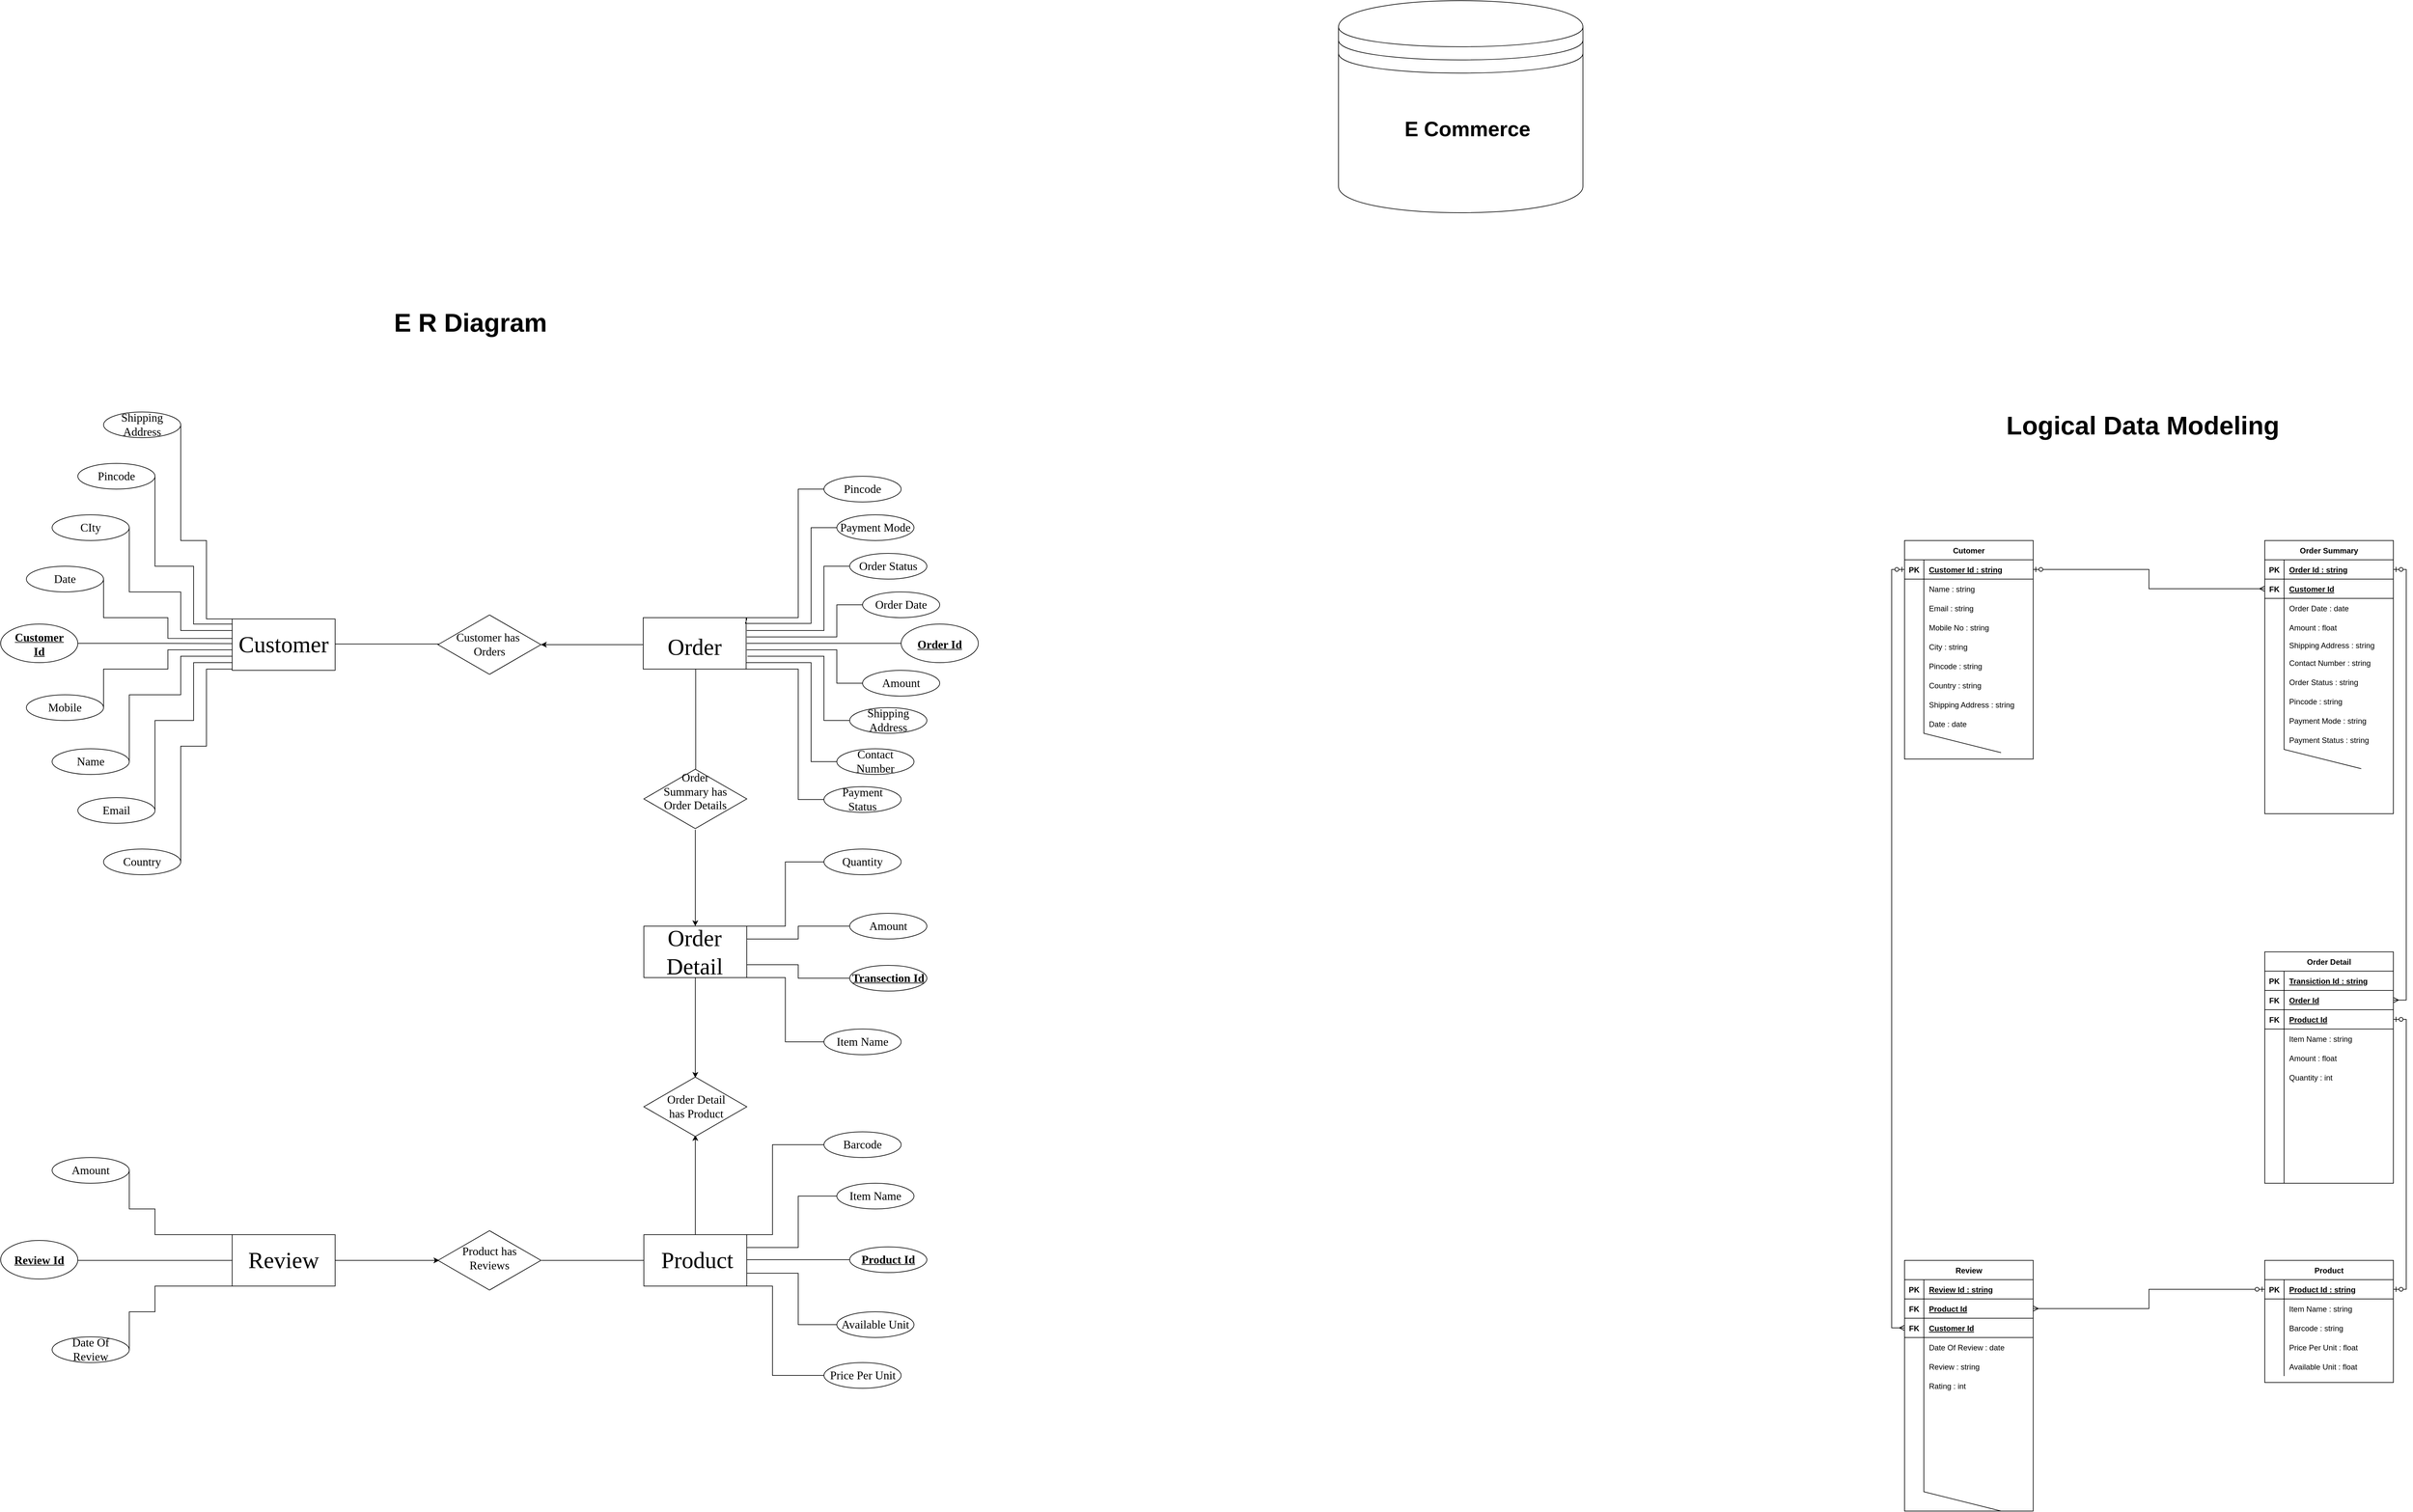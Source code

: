 <mxfile version="13.4.5" type="device"><diagram id="zRiZ7psLTxwadkajE6LX" name="Page-1"><mxGraphModel dx="3550" dy="1841" grid="1" gridSize="10" guides="1" tooltips="1" connect="1" arrows="1" fold="1" page="1" pageScale="1" pageWidth="827" pageHeight="1169" math="0" shadow="0"><root><mxCell id="0"/><mxCell id="1" parent="0"/><mxCell id="JY81Pojsl9-1KL9l_M1f-150" style="edgeStyle=orthogonalEdgeStyle;rounded=0;orthogonalLoop=1;jettySize=auto;html=1;exitX=0.013;exitY=0.379;exitDx=0;exitDy=0;entryX=1;entryY=0.5;entryDx=0;entryDy=0;startArrow=none;startFill=0;endArrow=none;endFill=0;fontFamily=Verdana;fontSize=12;exitPerimeter=0;" parent="1" source="JY81Pojsl9-1KL9l_M1f-5" target="JY81Pojsl9-1KL9l_M1f-27" edge="1"><mxGeometry relative="1" as="geometry"><Array as="points"><mxPoint x="-1500" y="192"/><mxPoint x="-1500" y="160"/><mxPoint x="-1600" y="160"/></Array></mxGeometry></mxCell><mxCell id="JY81Pojsl9-1KL9l_M1f-151" style="edgeStyle=orthogonalEdgeStyle;rounded=0;orthogonalLoop=1;jettySize=auto;html=1;exitX=0;exitY=0;exitDx=0;exitDy=0;entryX=1;entryY=0.5;entryDx=0;entryDy=0;startArrow=none;startFill=0;endArrow=none;endFill=0;fontFamily=Verdana;fontSize=12;" parent="1" source="JY81Pojsl9-1KL9l_M1f-5" target="JY81Pojsl9-1KL9l_M1f-28" edge="1"><mxGeometry relative="1" as="geometry"><Array as="points"><mxPoint x="-1400" y="240"/><mxPoint x="-1440" y="240"/><mxPoint x="-1440" y="360"/><mxPoint x="-1480" y="360"/></Array></mxGeometry></mxCell><mxCell id="JY81Pojsl9-1KL9l_M1f-152" style="edgeStyle=orthogonalEdgeStyle;rounded=0;orthogonalLoop=1;jettySize=auto;html=1;exitX=0;exitY=0.25;exitDx=0;exitDy=0;entryX=1;entryY=0.5;entryDx=0;entryDy=0;startArrow=none;startFill=0;endArrow=none;endFill=0;fontFamily=Verdana;fontSize=12;" parent="1" source="JY81Pojsl9-1KL9l_M1f-5" target="JY81Pojsl9-1KL9l_M1f-12" edge="1"><mxGeometry relative="1" as="geometry"><Array as="points"><mxPoint x="-1400" y="230"/><mxPoint x="-1460" y="230"/><mxPoint x="-1460" y="320"/><mxPoint x="-1520" y="320"/></Array></mxGeometry></mxCell><mxCell id="JY81Pojsl9-1KL9l_M1f-153" style="edgeStyle=orthogonalEdgeStyle;rounded=0;orthogonalLoop=1;jettySize=auto;html=1;exitX=0;exitY=0.25;exitDx=0;exitDy=0;entryX=1;entryY=0.5;entryDx=0;entryDy=0;startArrow=none;startFill=0;endArrow=none;endFill=0;fontFamily=Verdana;fontSize=12;" parent="1" source="JY81Pojsl9-1KL9l_M1f-5" target="JY81Pojsl9-1KL9l_M1f-13" edge="1"><mxGeometry relative="1" as="geometry"><Array as="points"><mxPoint x="-1400" y="220"/><mxPoint x="-1480" y="220"/><mxPoint x="-1480" y="280"/><mxPoint x="-1560" y="280"/></Array></mxGeometry></mxCell><mxCell id="JY81Pojsl9-1KL9l_M1f-176" style="edgeStyle=orthogonalEdgeStyle;rounded=0;orthogonalLoop=1;jettySize=auto;html=1;exitX=1;exitY=0.5;exitDx=0;exitDy=0;entryX=0.038;entryY=0.49;entryDx=0;entryDy=0;entryPerimeter=0;startArrow=none;startFill=0;endArrow=none;endFill=0;fontFamily=Verdana;fontSize=12;" parent="1" source="JY81Pojsl9-1KL9l_M1f-5" target="JY81Pojsl9-1KL9l_M1f-171" edge="1"><mxGeometry relative="1" as="geometry"><Array as="points"><mxPoint x="-1240" y="201"/></Array></mxGeometry></mxCell><object label="" id="JY81Pojsl9-1KL9l_M1f-5"><mxCell style="rounded=0;whiteSpace=wrap;html=1;fontFamily=Verdana;fontStyle=0" parent="1" vertex="1"><mxGeometry x="-1400" y="162" width="160" height="80" as="geometry"/></mxCell></object><mxCell id="J1LEYg51Pn1rXRA0l2UH-20" style="edgeStyle=orthogonalEdgeStyle;rounded=0;orthogonalLoop=1;jettySize=auto;html=1;exitX=1;exitY=0.5;exitDx=0;exitDy=0;endArrow=none;endFill=0;" parent="1" source="JY81Pojsl9-1KL9l_M1f-10" edge="1"><mxGeometry relative="1" as="geometry"><mxPoint x="-1400" y="210" as="targetPoint"/><Array as="points"><mxPoint x="-1600" y="240"/><mxPoint x="-1500" y="240"/><mxPoint x="-1500" y="210"/></Array></mxGeometry></mxCell><mxCell id="JY81Pojsl9-1KL9l_M1f-10" value="" style="ellipse;whiteSpace=wrap;html=1;" parent="1" vertex="1"><mxGeometry x="-1720" y="280" width="120" height="40" as="geometry"/></mxCell><mxCell id="JY81Pojsl9-1KL9l_M1f-154" style="edgeStyle=orthogonalEdgeStyle;rounded=0;orthogonalLoop=1;jettySize=auto;html=1;exitX=1;exitY=0.5;exitDx=0;exitDy=0;startArrow=none;startFill=0;endArrow=none;endFill=0;fontFamily=Verdana;fontSize=12;" parent="1" source="JY81Pojsl9-1KL9l_M1f-11" edge="1"><mxGeometry relative="1" as="geometry"><mxPoint x="-1400" y="164" as="targetPoint"/><Array as="points"><mxPoint x="-1560" y="120"/><mxPoint x="-1480" y="120"/><mxPoint x="-1480" y="180"/><mxPoint x="-1400" y="180"/></Array></mxGeometry></mxCell><mxCell id="JY81Pojsl9-1KL9l_M1f-11" value="" style="ellipse;whiteSpace=wrap;html=1;" parent="1" vertex="1"><mxGeometry x="-1680" width="120" height="40" as="geometry"/></mxCell><mxCell id="JY81Pojsl9-1KL9l_M1f-12" value="" style="ellipse;whiteSpace=wrap;html=1;" parent="1" vertex="1"><mxGeometry x="-1640" y="440" width="120" height="40" as="geometry"/></mxCell><mxCell id="JY81Pojsl9-1KL9l_M1f-13" value="" style="ellipse;whiteSpace=wrap;html=1;" parent="1" vertex="1"><mxGeometry x="-1680" y="364" width="120" height="40" as="geometry"/></mxCell><mxCell id="JY81Pojsl9-1KL9l_M1f-155" style="edgeStyle=orthogonalEdgeStyle;rounded=0;orthogonalLoop=1;jettySize=auto;html=1;exitX=1;exitY=0.5;exitDx=0;exitDy=0;startArrow=none;startFill=0;endArrow=none;endFill=0;fontFamily=Verdana;fontSize=12;" parent="1" source="JY81Pojsl9-1KL9l_M1f-14" target="JY81Pojsl9-1KL9l_M1f-5" edge="1"><mxGeometry relative="1" as="geometry"><mxPoint x="-1300" y="166" as="targetPoint"/><Array as="points"><mxPoint x="-1520" y="80"/><mxPoint x="-1460" y="80"/><mxPoint x="-1460" y="170"/></Array></mxGeometry></mxCell><mxCell id="JY81Pojsl9-1KL9l_M1f-14" value="" style="ellipse;whiteSpace=wrap;html=1;" parent="1" vertex="1"><mxGeometry x="-1640" y="-80" width="120" height="40" as="geometry"/></mxCell><mxCell id="JY81Pojsl9-1KL9l_M1f-158" style="edgeStyle=orthogonalEdgeStyle;rounded=0;orthogonalLoop=1;jettySize=auto;html=1;exitX=0;exitY=0.5;exitDx=0;exitDy=0;startArrow=none;startFill=0;endArrow=none;endFill=0;fontFamily=Verdana;fontSize=12;" parent="1" source="JY81Pojsl9-1KL9l_M1f-15" edge="1"><mxGeometry relative="1" as="geometry"><mxPoint x="-1400" y="162" as="targetPoint"/><Array as="points"><mxPoint x="-1480" y="-140"/><mxPoint x="-1480" y="40"/><mxPoint x="-1440" y="40"/><mxPoint x="-1440" y="162"/></Array></mxGeometry></mxCell><mxCell id="JY81Pojsl9-1KL9l_M1f-15" value="" style="ellipse;whiteSpace=wrap;html=1;" parent="1" vertex="1"><mxGeometry x="-1600" y="-160" width="120" height="40" as="geometry"/></mxCell><mxCell id="JY81Pojsl9-1KL9l_M1f-16" value="&lt;font style=&quot;font-size: 36px&quot;&gt;Customer&lt;/font&gt;" style="text;html=1;strokeColor=none;fillColor=none;align=center;verticalAlign=middle;whiteSpace=wrap;rounded=0;fontFamily=Verdana;" parent="1" vertex="1"><mxGeometry x="-1340" y="192" width="40" height="20" as="geometry"/></mxCell><mxCell id="JY81Pojsl9-1KL9l_M1f-17" value="&lt;font style=&quot;font-size: 18px&quot;&gt;Mobile&lt;/font&gt;" style="text;html=1;strokeColor=none;fillColor=none;align=center;verticalAlign=middle;whiteSpace=wrap;rounded=0;fontFamily=Verdana;" parent="1" vertex="1"><mxGeometry x="-1680" y="290" width="40" height="20" as="geometry"/></mxCell><mxCell id="JY81Pojsl9-1KL9l_M1f-18" value="&lt;font style=&quot;font-size: 18px&quot;&gt;Email&lt;/font&gt;" style="text;html=1;strokeColor=none;fillColor=none;align=center;verticalAlign=middle;whiteSpace=wrap;rounded=0;fontFamily=Verdana;rotation=0;" parent="1" vertex="1"><mxGeometry x="-1600" y="430" width="40" height="60" as="geometry"/></mxCell><mxCell id="JY81Pojsl9-1KL9l_M1f-19" value="&lt;font style=&quot;font-size: 18px&quot;&gt;CIty&lt;/font&gt;" style="text;html=1;strokeColor=none;fillColor=none;align=center;verticalAlign=middle;whiteSpace=wrap;rounded=0;fontFamily=Verdana;" parent="1" vertex="1"><mxGeometry x="-1640" y="10" width="40" height="20" as="geometry"/></mxCell><mxCell id="JY81Pojsl9-1KL9l_M1f-20" value="&lt;font style=&quot;font-size: 18px&quot;&gt;Name&lt;/font&gt;" style="text;html=1;strokeColor=none;fillColor=none;align=center;verticalAlign=middle;whiteSpace=wrap;rounded=0;fontFamily=Verdana;" parent="1" vertex="1"><mxGeometry x="-1640" y="374" width="40" height="20" as="geometry"/></mxCell><mxCell id="JY81Pojsl9-1KL9l_M1f-21" value="&lt;font style=&quot;font-size: 18px&quot;&gt;Shipping Address&lt;/font&gt;" style="text;html=1;strokeColor=none;fillColor=none;align=center;verticalAlign=middle;whiteSpace=wrap;rounded=0;fontFamily=Verdana;" parent="1" vertex="1"><mxGeometry x="-1580" y="-150" width="80" height="20" as="geometry"/></mxCell><mxCell id="JY81Pojsl9-1KL9l_M1f-24" value="&lt;font style=&quot;font-size: 18px&quot;&gt;Pincode&lt;/font&gt;" style="text;html=1;strokeColor=none;fillColor=none;align=center;verticalAlign=middle;whiteSpace=wrap;rounded=0;fontFamily=Verdana;" parent="1" vertex="1"><mxGeometry x="-1600" y="-70" width="40" height="20" as="geometry"/></mxCell><mxCell id="J1LEYg51Pn1rXRA0l2UH-21" style="edgeStyle=orthogonalEdgeStyle;rounded=0;orthogonalLoop=1;jettySize=auto;html=1;exitX=1;exitY=0.5;exitDx=0;exitDy=0;endArrow=none;endFill=0;" parent="1" source="JY81Pojsl9-1KL9l_M1f-25" edge="1"><mxGeometry relative="1" as="geometry"><mxPoint x="-1400" y="200.333" as="targetPoint"/></mxGeometry></mxCell><mxCell id="JY81Pojsl9-1KL9l_M1f-25" value="" style="ellipse;whiteSpace=wrap;html=1;" parent="1" vertex="1"><mxGeometry x="-1760" y="170" width="120" height="60" as="geometry"/></mxCell><mxCell id="JY81Pojsl9-1KL9l_M1f-26" value="&lt;u&gt;&lt;b&gt;&lt;font style=&quot;font-size: 18px&quot;&gt;Customer Id&lt;/font&gt;&lt;/b&gt;&lt;/u&gt;" style="text;html=1;strokeColor=none;fillColor=none;align=center;verticalAlign=middle;whiteSpace=wrap;rounded=0;fontFamily=Verdana;rotation=0;" parent="1" vertex="1"><mxGeometry x="-1720" y="172" width="40" height="60" as="geometry"/></mxCell><mxCell id="JY81Pojsl9-1KL9l_M1f-27" value="" style="ellipse;whiteSpace=wrap;html=1;" parent="1" vertex="1"><mxGeometry x="-1720" y="80" width="120" height="40" as="geometry"/></mxCell><mxCell id="JY81Pojsl9-1KL9l_M1f-28" value="" style="ellipse;whiteSpace=wrap;html=1;" parent="1" vertex="1"><mxGeometry x="-1600" y="520" width="120" height="40" as="geometry"/></mxCell><mxCell id="JY81Pojsl9-1KL9l_M1f-29" value="&lt;font style=&quot;font-size: 18px&quot;&gt;Date&lt;/font&gt;" style="text;html=1;strokeColor=none;fillColor=none;align=center;verticalAlign=middle;whiteSpace=wrap;rounded=0;fontFamily=Verdana;rotation=0;" parent="1" vertex="1"><mxGeometry x="-1680" y="70" width="40" height="60" as="geometry"/></mxCell><mxCell id="JY81Pojsl9-1KL9l_M1f-30" value="&lt;font style=&quot;font-size: 18px&quot;&gt;Country&lt;/font&gt;" style="text;html=1;strokeColor=none;fillColor=none;align=center;verticalAlign=middle;whiteSpace=wrap;rounded=0;fontFamily=Verdana;rotation=0;" parent="1" vertex="1"><mxGeometry x="-1560" y="510" width="40" height="60" as="geometry"/></mxCell><mxCell id="JY81Pojsl9-1KL9l_M1f-162" style="edgeStyle=orthogonalEdgeStyle;rounded=0;orthogonalLoop=1;jettySize=auto;html=1;exitX=1;exitY=0.5;exitDx=0;exitDy=0;entryX=0;entryY=0.5;entryDx=0;entryDy=0;startArrow=none;startFill=0;endArrow=none;endFill=0;fontFamily=Verdana;fontSize=12;" parent="1" source="JY81Pojsl9-1KL9l_M1f-50" target="JY81Pojsl9-1KL9l_M1f-56" edge="1"><mxGeometry relative="1" as="geometry"><Array as="points"><mxPoint x="-601" y="240"/><mxPoint x="-520" y="240"/><mxPoint x="-520" y="443"/></Array></mxGeometry></mxCell><mxCell id="JY81Pojsl9-1KL9l_M1f-164" style="edgeStyle=orthogonalEdgeStyle;rounded=0;orthogonalLoop=1;jettySize=auto;html=1;exitX=1;exitY=0.75;exitDx=0;exitDy=0;entryX=0;entryY=0.5;entryDx=0;entryDy=0;startArrow=none;startFill=0;endArrow=none;endFill=0;fontFamily=Verdana;fontSize=12;" parent="1" source="JY81Pojsl9-1KL9l_M1f-50" target="JY81Pojsl9-1KL9l_M1f-51" edge="1"><mxGeometry relative="1" as="geometry"><Array as="points"><mxPoint x="-601" y="230"/><mxPoint x="-500" y="230"/><mxPoint x="-500" y="384"/></Array></mxGeometry></mxCell><mxCell id="JY81Pojsl9-1KL9l_M1f-177" style="edgeStyle=orthogonalEdgeStyle;rounded=0;orthogonalLoop=1;jettySize=auto;html=1;exitX=0;exitY=0.5;exitDx=0;exitDy=0;startArrow=none;startFill=0;endArrow=classic;endFill=1;fontFamily=Verdana;fontSize=12;" parent="1" source="JY81Pojsl9-1KL9l_M1f-50" target="JY81Pojsl9-1KL9l_M1f-171" edge="1"><mxGeometry relative="1" as="geometry"><Array as="points"><mxPoint x="-840" y="202"/><mxPoint x="-840" y="202"/></Array></mxGeometry></mxCell><mxCell id="J1LEYg51Pn1rXRA0l2UH-22" style="edgeStyle=orthogonalEdgeStyle;rounded=0;orthogonalLoop=1;jettySize=auto;html=1;exitX=0.5;exitY=1;exitDx=0;exitDy=0;entryX=0.504;entryY=0.063;entryDx=0;entryDy=0;entryPerimeter=0;endArrow=none;endFill=0;" parent="1" source="JY81Pojsl9-1KL9l_M1f-50" target="JY81Pojsl9-1KL9l_M1f-172" edge="1"><mxGeometry relative="1" as="geometry"><Array as="points"><mxPoint x="-679" y="240"/></Array></mxGeometry></mxCell><object label="" id="JY81Pojsl9-1KL9l_M1f-50"><mxCell style="rounded=0;whiteSpace=wrap;html=1;fontFamily=Verdana;fontStyle=0" parent="1" vertex="1"><mxGeometry x="-761" y="160" width="160" height="80" as="geometry"/></mxCell></object><mxCell id="JY81Pojsl9-1KL9l_M1f-51" value="" style="ellipse;whiteSpace=wrap;html=1;" parent="1" vertex="1"><mxGeometry x="-460" y="364" width="120" height="40" as="geometry"/></mxCell><mxCell id="JY81Pojsl9-1KL9l_M1f-169" style="edgeStyle=orthogonalEdgeStyle;rounded=0;orthogonalLoop=1;jettySize=auto;html=1;exitX=0;exitY=0.5;exitDx=0;exitDy=0;startArrow=none;startFill=0;endArrow=none;endFill=0;fontFamily=Verdana;fontSize=12;" parent="1" source="JY81Pojsl9-1KL9l_M1f-52" edge="1"><mxGeometry relative="1" as="geometry"><mxPoint x="-600" y="164" as="targetPoint"/><Array as="points"><mxPoint x="-520" y="-40"/><mxPoint x="-520" y="160"/><mxPoint x="-600" y="160"/></Array></mxGeometry></mxCell><mxCell id="JY81Pojsl9-1KL9l_M1f-52" value="" style="ellipse;whiteSpace=wrap;html=1;" parent="1" vertex="1"><mxGeometry x="-480" y="-60" width="120" height="40" as="geometry"/></mxCell><mxCell id="JY81Pojsl9-1KL9l_M1f-168" style="edgeStyle=orthogonalEdgeStyle;rounded=0;orthogonalLoop=1;jettySize=auto;html=1;exitX=0;exitY=0.5;exitDx=0;exitDy=0;startArrow=none;startFill=0;endArrow=none;endFill=0;fontFamily=Verdana;fontSize=12;" parent="1" source="JY81Pojsl9-1KL9l_M1f-53" edge="1"><mxGeometry relative="1" as="geometry"><mxPoint x="-600" y="210" as="targetPoint"/><Array as="points"><mxPoint x="-460" y="262"/><mxPoint x="-460" y="210"/></Array></mxGeometry></mxCell><mxCell id="JY81Pojsl9-1KL9l_M1f-53" value="" style="ellipse;whiteSpace=wrap;html=1;" parent="1" vertex="1"><mxGeometry x="-420" y="242" width="120" height="40" as="geometry"/></mxCell><mxCell id="JY81Pojsl9-1KL9l_M1f-165" style="edgeStyle=orthogonalEdgeStyle;rounded=0;orthogonalLoop=1;jettySize=auto;html=1;exitX=0;exitY=0.5;exitDx=0;exitDy=0;startArrow=none;startFill=0;endArrow=none;endFill=0;fontFamily=Verdana;fontSize=12;" parent="1" source="JY81Pojsl9-1KL9l_M1f-54" edge="1"><mxGeometry relative="1" as="geometry"><Array as="points"><mxPoint x="-480" y="320"/><mxPoint x="-480" y="220"/><mxPoint x="-599" y="220"/></Array><mxPoint x="-599" y="220" as="targetPoint"/></mxGeometry></mxCell><mxCell id="JY81Pojsl9-1KL9l_M1f-54" value="" style="ellipse;whiteSpace=wrap;html=1;" parent="1" vertex="1"><mxGeometry x="-440" y="300" width="120" height="40" as="geometry"/></mxCell><mxCell id="JY81Pojsl9-1KL9l_M1f-170" style="edgeStyle=orthogonalEdgeStyle;rounded=0;orthogonalLoop=1;jettySize=auto;html=1;exitX=0;exitY=0.5;exitDx=0;exitDy=0;entryX=0.994;entryY=0.088;entryDx=0;entryDy=0;startArrow=none;startFill=0;endArrow=none;endFill=0;fontFamily=Verdana;fontSize=12;entryPerimeter=0;" parent="1" source="JY81Pojsl9-1KL9l_M1f-55" target="JY81Pojsl9-1KL9l_M1f-50" edge="1"><mxGeometry relative="1" as="geometry"><Array as="points"><mxPoint x="-500" y="20"/><mxPoint x="-500" y="169"/></Array></mxGeometry></mxCell><mxCell id="JY81Pojsl9-1KL9l_M1f-55" value="" style="ellipse;whiteSpace=wrap;html=1;" parent="1" vertex="1"><mxGeometry x="-460" width="120" height="40" as="geometry"/></mxCell><mxCell id="JY81Pojsl9-1KL9l_M1f-56" value="" style="ellipse;whiteSpace=wrap;html=1;" parent="1" vertex="1"><mxGeometry x="-480" y="423" width="120" height="40" as="geometry"/></mxCell><mxCell id="JY81Pojsl9-1KL9l_M1f-57" value="&lt;div style=&quot;text-align: justify&quot;&gt;&lt;font style=&quot;font-size: 36px&quot;&gt;Order&lt;/font&gt;&lt;/div&gt;" style="text;html=1;strokeColor=none;fillColor=none;align=center;verticalAlign=middle;whiteSpace=wrap;rounded=0;fontFamily=Verdana;" parent="1" vertex="1"><mxGeometry x="-701" y="192" width="40" height="28" as="geometry"/></mxCell><mxCell id="JY81Pojsl9-1KL9l_M1f-58" value="&lt;font style=&quot;font-size: 18px&quot;&gt;Contact Number&lt;/font&gt;" style="text;html=1;strokeColor=none;fillColor=none;align=center;verticalAlign=middle;whiteSpace=wrap;rounded=0;fontFamily=Verdana;" parent="1" vertex="1"><mxGeometry x="-420" y="369" width="40" height="30" as="geometry"/></mxCell><mxCell id="JY81Pojsl9-1KL9l_M1f-59" value="&lt;font style=&quot;font-size: 18px&quot;&gt;Amount&lt;/font&gt;" style="text;html=1;strokeColor=none;fillColor=none;align=center;verticalAlign=middle;whiteSpace=wrap;rounded=0;fontFamily=Verdana;rotation=0;" parent="1" vertex="1"><mxGeometry x="-380" y="232" width="40" height="60" as="geometry"/></mxCell><mxCell id="JY81Pojsl9-1KL9l_M1f-60" value="&lt;font style=&quot;font-size: 18px&quot;&gt;Pincode&lt;/font&gt;" style="text;html=1;strokeColor=none;fillColor=none;align=center;verticalAlign=middle;whiteSpace=wrap;rounded=0;fontFamily=Verdana;" parent="1" vertex="1"><mxGeometry x="-440" y="-50" width="40" height="20" as="geometry"/></mxCell><mxCell id="JY81Pojsl9-1KL9l_M1f-61" value="&lt;font style=&quot;font-size: 18px&quot;&gt;Shipping Address&lt;/font&gt;" style="text;html=1;strokeColor=none;fillColor=none;align=center;verticalAlign=middle;whiteSpace=wrap;rounded=0;fontFamily=Verdana;" parent="1" vertex="1"><mxGeometry x="-440" y="290" width="120" height="60" as="geometry"/></mxCell><mxCell id="JY81Pojsl9-1KL9l_M1f-62" value="&lt;font style=&quot;font-size: 18px&quot;&gt;Payment Status&lt;/font&gt;" style="text;html=1;strokeColor=none;fillColor=none;align=center;verticalAlign=middle;whiteSpace=wrap;rounded=0;fontFamily=Verdana;" parent="1" vertex="1"><mxGeometry x="-460" y="438" width="80" height="10" as="geometry"/></mxCell><mxCell id="JY81Pojsl9-1KL9l_M1f-63" value="&lt;font style=&quot;font-size: 18px&quot;&gt;Payment Mode&lt;/font&gt;" style="text;html=1;strokeColor=none;fillColor=none;align=center;verticalAlign=middle;whiteSpace=wrap;rounded=0;fontFamily=Verdana;" parent="1" vertex="1"><mxGeometry x="-460" y="10" width="120" height="20" as="geometry"/></mxCell><mxCell id="J1LEYg51Pn1rXRA0l2UH-28" style="edgeStyle=orthogonalEdgeStyle;rounded=0;orthogonalLoop=1;jettySize=auto;html=1;exitX=0;exitY=0.5;exitDx=0;exitDy=0;startArrow=none;startFill=0;endArrow=none;endFill=0;" parent="1" source="JY81Pojsl9-1KL9l_M1f-64" edge="1"><mxGeometry relative="1" as="geometry"><mxPoint x="-600" y="200" as="targetPoint"/></mxGeometry></mxCell><mxCell id="JY81Pojsl9-1KL9l_M1f-64" value="" style="ellipse;whiteSpace=wrap;html=1;" parent="1" vertex="1"><mxGeometry x="-360" y="170" width="120" height="60" as="geometry"/></mxCell><mxCell id="JY81Pojsl9-1KL9l_M1f-65" value="&lt;u&gt;&lt;b&gt;&lt;font style=&quot;font-size: 18px&quot;&gt;Order Id&lt;/font&gt;&lt;/b&gt;&lt;/u&gt;" style="text;html=1;strokeColor=none;fillColor=none;align=center;verticalAlign=middle;whiteSpace=wrap;rounded=0;fontFamily=Verdana;rotation=0;" parent="1" vertex="1"><mxGeometry x="-355" y="172" width="110" height="60" as="geometry"/></mxCell><mxCell id="JY81Pojsl9-1KL9l_M1f-167" style="edgeStyle=orthogonalEdgeStyle;rounded=0;orthogonalLoop=1;jettySize=auto;html=1;exitX=0;exitY=0.5;exitDx=0;exitDy=0;startArrow=none;startFill=0;endArrow=none;endFill=0;fontFamily=Verdana;fontSize=12;" parent="1" source="JY81Pojsl9-1KL9l_M1f-66" edge="1"><mxGeometry relative="1" as="geometry"><Array as="points"><mxPoint x="-480" y="80"/><mxPoint x="-480" y="180"/></Array><mxPoint x="-600" y="180" as="targetPoint"/></mxGeometry></mxCell><mxCell id="JY81Pojsl9-1KL9l_M1f-66" value="" style="ellipse;whiteSpace=wrap;html=1;" parent="1" vertex="1"><mxGeometry x="-440" y="60" width="120" height="40" as="geometry"/></mxCell><mxCell id="J1LEYg51Pn1rXRA0l2UH-18" style="edgeStyle=orthogonalEdgeStyle;rounded=0;orthogonalLoop=1;jettySize=auto;html=1;exitX=0;exitY=0.5;exitDx=0;exitDy=0;endArrow=none;endFill=0;" parent="1" source="JY81Pojsl9-1KL9l_M1f-67" edge="1"><mxGeometry relative="1" as="geometry"><mxPoint x="-600" y="190" as="targetPoint"/><Array as="points"><mxPoint x="-460" y="140"/><mxPoint x="-460" y="190"/></Array></mxGeometry></mxCell><mxCell id="JY81Pojsl9-1KL9l_M1f-67" value="" style="ellipse;whiteSpace=wrap;html=1;" parent="1" vertex="1"><mxGeometry x="-420" y="120" width="120" height="40" as="geometry"/></mxCell><mxCell id="JY81Pojsl9-1KL9l_M1f-68" value="&lt;font style=&quot;font-size: 18px&quot;&gt;Order Status&lt;/font&gt;" style="text;html=1;strokeColor=none;fillColor=none;align=center;verticalAlign=middle;whiteSpace=wrap;rounded=0;fontFamily=Verdana;rotation=0;" parent="1" vertex="1"><mxGeometry x="-430" y="50" width="100" height="60" as="geometry"/></mxCell><mxCell id="JY81Pojsl9-1KL9l_M1f-69" value="&lt;font style=&quot;font-size: 18px&quot;&gt;Order Date&lt;/font&gt;" style="text;html=1;strokeColor=none;fillColor=none;align=center;verticalAlign=middle;whiteSpace=wrap;rounded=0;fontFamily=Verdana;rotation=0;" parent="1" vertex="1"><mxGeometry x="-415" y="110" width="110" height="60" as="geometry"/></mxCell><mxCell id="JY81Pojsl9-1KL9l_M1f-143" style="edgeStyle=orthogonalEdgeStyle;rounded=0;orthogonalLoop=1;jettySize=auto;html=1;exitX=1;exitY=0;exitDx=0;exitDy=0;entryX=0.5;entryY=0;entryDx=0;entryDy=0;startArrow=none;startFill=0;endArrow=none;endFill=0;fontFamily=Verdana;fontSize=12;" parent="1" source="JY81Pojsl9-1KL9l_M1f-80" target="JY81Pojsl9-1KL9l_M1f-84" edge="1"><mxGeometry relative="1" as="geometry"><Array as="points"><mxPoint x="-540" y="640"/><mxPoint x="-540" y="540"/><mxPoint x="-420" y="540"/></Array></mxGeometry></mxCell><mxCell id="J1LEYg51Pn1rXRA0l2UH-4" style="edgeStyle=orthogonalEdgeStyle;rounded=0;orthogonalLoop=1;jettySize=auto;html=1;exitX=1;exitY=0.25;exitDx=0;exitDy=0;entryX=0;entryY=0.5;entryDx=0;entryDy=0;endArrow=none;endFill=0;" parent="1" source="JY81Pojsl9-1KL9l_M1f-80" target="JY81Pojsl9-1KL9l_M1f-83" edge="1"><mxGeometry relative="1" as="geometry"/></mxCell><mxCell id="J1LEYg51Pn1rXRA0l2UH-5" style="edgeStyle=orthogonalEdgeStyle;rounded=0;orthogonalLoop=1;jettySize=auto;html=1;exitX=1;exitY=0.75;exitDx=0;exitDy=0;entryX=0;entryY=0.5;entryDx=0;entryDy=0;endArrow=none;endFill=0;" parent="1" source="JY81Pojsl9-1KL9l_M1f-80" target="JY81Pojsl9-1KL9l_M1f-94" edge="1"><mxGeometry relative="1" as="geometry"/></mxCell><mxCell id="J1LEYg51Pn1rXRA0l2UH-6" style="edgeStyle=orthogonalEdgeStyle;rounded=0;orthogonalLoop=1;jettySize=auto;html=1;exitX=1;exitY=1;exitDx=0;exitDy=0;entryX=0;entryY=0.5;entryDx=0;entryDy=0;endArrow=none;endFill=0;" parent="1" source="JY81Pojsl9-1KL9l_M1f-80" target="JY81Pojsl9-1KL9l_M1f-97" edge="1"><mxGeometry relative="1" as="geometry"><Array as="points"><mxPoint x="-540" y="720"/><mxPoint x="-540" y="820"/></Array></mxGeometry></mxCell><mxCell id="J1LEYg51Pn1rXRA0l2UH-14" style="edgeStyle=orthogonalEdgeStyle;rounded=0;orthogonalLoop=1;jettySize=auto;html=1;exitX=0.5;exitY=1;exitDx=0;exitDy=0;entryX=0.5;entryY=0.031;entryDx=0;entryDy=0;entryPerimeter=0;endArrow=classic;endFill=1;startArrow=none;startFill=0;" parent="1" source="JY81Pojsl9-1KL9l_M1f-80" target="JY81Pojsl9-1KL9l_M1f-175" edge="1"><mxGeometry relative="1" as="geometry"/></mxCell><object label="" id="JY81Pojsl9-1KL9l_M1f-80"><mxCell style="rounded=0;whiteSpace=wrap;html=1;fontFamily=Verdana;fontStyle=0" parent="1" vertex="1"><mxGeometry x="-760" y="640" width="160" height="80" as="geometry"/></mxCell></object><mxCell id="JY81Pojsl9-1KL9l_M1f-83" value="" style="ellipse;whiteSpace=wrap;html=1;" parent="1" vertex="1"><mxGeometry x="-440" y="620" width="120" height="40" as="geometry"/></mxCell><mxCell id="JY81Pojsl9-1KL9l_M1f-84" value="" style="ellipse;whiteSpace=wrap;html=1;" parent="1" vertex="1"><mxGeometry x="-480" y="520" width="120" height="40" as="geometry"/></mxCell><mxCell id="JY81Pojsl9-1KL9l_M1f-87" value="&lt;font style=&quot;font-size: 36px&quot;&gt;Order Detail&lt;/font&gt;" style="text;html=1;strokeColor=none;fillColor=none;align=center;verticalAlign=middle;whiteSpace=wrap;rounded=0;fontFamily=Verdana;" parent="1" vertex="1"><mxGeometry x="-701" y="671" width="40" height="20" as="geometry"/></mxCell><mxCell id="JY81Pojsl9-1KL9l_M1f-89" value="&lt;font style=&quot;font-size: 18px&quot;&gt;Amount&lt;/font&gt;" style="text;html=1;strokeColor=none;fillColor=none;align=center;verticalAlign=middle;whiteSpace=wrap;rounded=0;fontFamily=Verdana;rotation=0;" parent="1" vertex="1"><mxGeometry x="-400" y="610" width="40" height="60" as="geometry"/></mxCell><mxCell id="J1LEYg51Pn1rXRA0l2UH-7" style="edgeStyle=orthogonalEdgeStyle;rounded=0;orthogonalLoop=1;jettySize=auto;html=1;endArrow=none;endFill=0;" parent="1" edge="1"><mxGeometry relative="1" as="geometry"><mxPoint x="-480" y="540" as="targetPoint"/><mxPoint x="-480" y="540" as="sourcePoint"/></mxGeometry></mxCell><mxCell id="JY81Pojsl9-1KL9l_M1f-91" value="&lt;font style=&quot;font-size: 18px&quot;&gt;Quantity&lt;/font&gt;" style="text;html=1;strokeColor=none;fillColor=none;align=center;verticalAlign=middle;whiteSpace=wrap;rounded=0;fontFamily=Verdana;" parent="1" vertex="1"><mxGeometry x="-440" y="530" width="40" height="20" as="geometry"/></mxCell><mxCell id="JY81Pojsl9-1KL9l_M1f-94" value="" style="ellipse;whiteSpace=wrap;html=1;" parent="1" vertex="1"><mxGeometry x="-440" y="701" width="120" height="40" as="geometry"/></mxCell><mxCell id="JY81Pojsl9-1KL9l_M1f-95" value="&lt;u&gt;&lt;b&gt;&lt;font style=&quot;font-size: 18px&quot;&gt;Transection Id&lt;/font&gt;&lt;/b&gt;&lt;/u&gt;" style="text;html=1;strokeColor=none;fillColor=none;align=center;verticalAlign=middle;whiteSpace=wrap;rounded=0;fontFamily=Verdana;rotation=0;" parent="1" vertex="1"><mxGeometry x="-440" y="691" width="120" height="60" as="geometry"/></mxCell><mxCell id="JY81Pojsl9-1KL9l_M1f-97" value="" style="ellipse;whiteSpace=wrap;html=1;" parent="1" vertex="1"><mxGeometry x="-480" y="800" width="120" height="40" as="geometry"/></mxCell><mxCell id="JY81Pojsl9-1KL9l_M1f-99" value="&lt;font style=&quot;font-size: 18px&quot;&gt;Item Name&lt;/font&gt;" style="text;html=1;strokeColor=none;fillColor=none;align=center;verticalAlign=middle;whiteSpace=wrap;rounded=0;fontFamily=Verdana;rotation=0;" parent="1" vertex="1"><mxGeometry x="-465" y="790" width="90" height="60" as="geometry"/></mxCell><mxCell id="JY81Pojsl9-1KL9l_M1f-123" style="edgeStyle=orthogonalEdgeStyle;rounded=0;orthogonalLoop=1;jettySize=auto;html=1;entryX=1;entryY=0.5;entryDx=0;entryDy=0;fontFamily=Verdana;fontSize=7;startArrow=none;startFill=0;endArrow=none;endFill=0;exitX=0;exitY=0.5;exitDx=0;exitDy=0;" parent="1" source="JY81Pojsl9-1KL9l_M1f-111" target="JY81Pojsl9-1KL9l_M1f-112" edge="1"><mxGeometry relative="1" as="geometry"><mxPoint x="-1440" y="1220" as="sourcePoint"/><Array as="points"><mxPoint x="-1400" y="1120"/><mxPoint x="-1520" y="1120"/><mxPoint x="-1520" y="1080"/><mxPoint x="-1560" y="1080"/></Array></mxGeometry></mxCell><mxCell id="JY81Pojsl9-1KL9l_M1f-125" style="edgeStyle=orthogonalEdgeStyle;rounded=0;orthogonalLoop=1;jettySize=auto;html=1;exitX=0;exitY=0.75;exitDx=0;exitDy=0;entryX=1;entryY=0.5;entryDx=0;entryDy=0;startArrow=none;startFill=0;endArrow=none;endFill=0;fontFamily=Verdana;fontSize=7;" parent="1" source="JY81Pojsl9-1KL9l_M1f-111" target="JY81Pojsl9-1KL9l_M1f-113" edge="1"><mxGeometry relative="1" as="geometry"><Array as="points"><mxPoint x="-1400" y="1200"/><mxPoint x="-1520" y="1200"/><mxPoint x="-1520" y="1240"/><mxPoint x="-1560" y="1240"/></Array></mxGeometry></mxCell><mxCell id="J1LEYg51Pn1rXRA0l2UH-16" style="edgeStyle=orthogonalEdgeStyle;rounded=0;orthogonalLoop=1;jettySize=auto;html=1;exitX=1;exitY=0.5;exitDx=0;exitDy=0;entryX=0.013;entryY=0.5;entryDx=0;entryDy=0;entryPerimeter=0;endArrow=classic;endFill=1;" parent="1" source="JY81Pojsl9-1KL9l_M1f-111" target="JY81Pojsl9-1KL9l_M1f-173" edge="1"><mxGeometry relative="1" as="geometry"/></mxCell><object label="" id="JY81Pojsl9-1KL9l_M1f-111"><mxCell style="rounded=0;whiteSpace=wrap;html=1;fontFamily=Verdana;fontStyle=0" parent="1" vertex="1"><mxGeometry x="-1400" y="1120" width="160" height="80" as="geometry"/></mxCell></object><mxCell id="JY81Pojsl9-1KL9l_M1f-112" value="" style="ellipse;whiteSpace=wrap;html=1;" parent="1" vertex="1"><mxGeometry x="-1680" y="1000" width="120" height="40" as="geometry"/></mxCell><mxCell id="JY81Pojsl9-1KL9l_M1f-113" value="" style="ellipse;whiteSpace=wrap;html=1;" parent="1" vertex="1"><mxGeometry x="-1680" y="1279" width="120" height="40" as="geometry"/></mxCell><mxCell id="JY81Pojsl9-1KL9l_M1f-114" value="&lt;font style=&quot;font-size: 36px&quot;&gt;Review&lt;/font&gt;" style="text;html=1;strokeColor=none;fillColor=none;align=center;verticalAlign=middle;whiteSpace=wrap;rounded=0;fontFamily=Verdana;" parent="1" vertex="1"><mxGeometry x="-1340" y="1150" width="40" height="20" as="geometry"/></mxCell><mxCell id="JY81Pojsl9-1KL9l_M1f-115" value="&lt;font style=&quot;font-size: 18px&quot;&gt;Amount&lt;/font&gt;" style="text;html=1;strokeColor=none;fillColor=none;align=center;verticalAlign=middle;whiteSpace=wrap;rounded=0;fontFamily=Verdana;rotation=0;" parent="1" vertex="1"><mxGeometry x="-1640" y="990" width="40" height="60" as="geometry"/></mxCell><mxCell id="JY81Pojsl9-1KL9l_M1f-116" value="&lt;font style=&quot;font-size: 18px&quot;&gt;Date Of Review&lt;/font&gt;" style="text;html=1;strokeColor=none;fillColor=none;align=center;verticalAlign=middle;whiteSpace=wrap;rounded=0;fontFamily=Verdana;fontSize=12;" parent="1" vertex="1"><mxGeometry x="-1660" y="1289" width="80" height="20" as="geometry"/></mxCell><mxCell id="J1LEYg51Pn1rXRA0l2UH-25" style="edgeStyle=orthogonalEdgeStyle;rounded=0;orthogonalLoop=1;jettySize=auto;html=1;exitX=1;exitY=0.5;exitDx=0;exitDy=0;entryX=0;entryY=0.5;entryDx=0;entryDy=0;endArrow=none;endFill=0;" parent="1" source="JY81Pojsl9-1KL9l_M1f-117" target="JY81Pojsl9-1KL9l_M1f-111" edge="1"><mxGeometry relative="1" as="geometry"><Array as="points"><mxPoint x="-1640" y="1160"/></Array></mxGeometry></mxCell><mxCell id="JY81Pojsl9-1KL9l_M1f-117" value="" style="ellipse;whiteSpace=wrap;html=1;" parent="1" vertex="1"><mxGeometry x="-1760" y="1129" width="120" height="60" as="geometry"/></mxCell><mxCell id="JY81Pojsl9-1KL9l_M1f-118" value="&lt;u&gt;&lt;b&gt;&lt;font style=&quot;font-size: 18px&quot;&gt;Review Id&lt;/font&gt;&lt;/b&gt;&lt;/u&gt;" style="text;html=1;strokeColor=none;fillColor=none;align=center;verticalAlign=middle;whiteSpace=wrap;rounded=0;fontFamily=Verdana;rotation=0;" parent="1" vertex="1"><mxGeometry x="-1740" y="1130" width="80" height="60" as="geometry"/></mxCell><mxCell id="J1LEYg51Pn1rXRA0l2UH-10" style="edgeStyle=orthogonalEdgeStyle;rounded=0;orthogonalLoop=1;jettySize=auto;html=1;exitX=1;exitY=0.25;exitDx=0;exitDy=0;entryX=0;entryY=0.5;entryDx=0;entryDy=0;endArrow=none;endFill=0;" parent="1" source="JY81Pojsl9-1KL9l_M1f-129" target="JY81Pojsl9-1KL9l_M1f-131" edge="1"><mxGeometry relative="1" as="geometry"><Array as="points"><mxPoint x="-520" y="1140"/><mxPoint x="-520" y="1060"/></Array></mxGeometry></mxCell><mxCell id="J1LEYg51Pn1rXRA0l2UH-11" style="edgeStyle=orthogonalEdgeStyle;rounded=0;orthogonalLoop=1;jettySize=auto;html=1;exitX=1;exitY=0;exitDx=0;exitDy=0;entryX=0;entryY=0.5;entryDx=0;entryDy=0;endArrow=none;endFill=0;" parent="1" source="JY81Pojsl9-1KL9l_M1f-129" target="JY81Pojsl9-1KL9l_M1f-137" edge="1"><mxGeometry relative="1" as="geometry"><Array as="points"><mxPoint x="-560" y="1120"/><mxPoint x="-560" y="980"/></Array></mxGeometry></mxCell><mxCell id="J1LEYg51Pn1rXRA0l2UH-12" style="edgeStyle=orthogonalEdgeStyle;rounded=0;orthogonalLoop=1;jettySize=auto;html=1;exitX=1;exitY=0.75;exitDx=0;exitDy=0;entryX=0;entryY=0.5;entryDx=0;entryDy=0;endArrow=none;endFill=0;" parent="1" source="JY81Pojsl9-1KL9l_M1f-129" target="JY81Pojsl9-1KL9l_M1f-139" edge="1"><mxGeometry relative="1" as="geometry"><Array as="points"><mxPoint x="-520" y="1180"/><mxPoint x="-520" y="1260"/></Array></mxGeometry></mxCell><mxCell id="J1LEYg51Pn1rXRA0l2UH-13" style="edgeStyle=orthogonalEdgeStyle;rounded=0;orthogonalLoop=1;jettySize=auto;html=1;exitX=1;exitY=1;exitDx=0;exitDy=0;entryX=0;entryY=0.5;entryDx=0;entryDy=0;endArrow=none;endFill=0;" parent="1" source="JY81Pojsl9-1KL9l_M1f-129" target="JY81Pojsl9-1KL9l_M1f-130" edge="1"><mxGeometry relative="1" as="geometry"><Array as="points"><mxPoint x="-560" y="1200"/><mxPoint x="-560" y="1339"/></Array></mxGeometry></mxCell><mxCell id="J1LEYg51Pn1rXRA0l2UH-15" style="edgeStyle=orthogonalEdgeStyle;rounded=0;orthogonalLoop=1;jettySize=auto;html=1;exitX=0.5;exitY=0;exitDx=0;exitDy=0;entryX=0.5;entryY=0.958;entryDx=0;entryDy=0;entryPerimeter=0;endArrow=classic;endFill=1;" parent="1" source="JY81Pojsl9-1KL9l_M1f-129" target="JY81Pojsl9-1KL9l_M1f-175" edge="1"><mxGeometry relative="1" as="geometry"/></mxCell><mxCell id="J1LEYg51Pn1rXRA0l2UH-17" style="edgeStyle=orthogonalEdgeStyle;rounded=0;orthogonalLoop=1;jettySize=auto;html=1;exitX=0;exitY=0.5;exitDx=0;exitDy=0;entryX=1.006;entryY=0.5;entryDx=0;entryDy=0;entryPerimeter=0;endArrow=none;endFill=0;" parent="1" source="JY81Pojsl9-1KL9l_M1f-129" target="JY81Pojsl9-1KL9l_M1f-173" edge="1"><mxGeometry relative="1" as="geometry"/></mxCell><mxCell id="J1LEYg51Pn1rXRA0l2UH-19" style="edgeStyle=orthogonalEdgeStyle;rounded=0;orthogonalLoop=1;jettySize=auto;html=1;exitX=1;exitY=0.5;exitDx=0;exitDy=0;entryX=0;entryY=0.5;entryDx=0;entryDy=0;endArrow=none;endFill=0;" parent="1" source="JY81Pojsl9-1KL9l_M1f-129" target="JY81Pojsl9-1KL9l_M1f-135" edge="1"><mxGeometry relative="1" as="geometry"><Array as="points"><mxPoint x="-600" y="1159"/></Array></mxGeometry></mxCell><object label="" id="JY81Pojsl9-1KL9l_M1f-129"><mxCell style="rounded=0;whiteSpace=wrap;html=1;fontFamily=Verdana;fontStyle=0" parent="1" vertex="1"><mxGeometry x="-760" y="1120" width="160" height="80" as="geometry"/></mxCell></object><mxCell id="JY81Pojsl9-1KL9l_M1f-130" value="" style="ellipse;whiteSpace=wrap;html=1;" parent="1" vertex="1"><mxGeometry x="-480" y="1319" width="120" height="40" as="geometry"/></mxCell><mxCell id="JY81Pojsl9-1KL9l_M1f-131" value="" style="ellipse;whiteSpace=wrap;html=1;" parent="1" vertex="1"><mxGeometry x="-460" y="1040" width="120" height="40" as="geometry"/></mxCell><mxCell id="JY81Pojsl9-1KL9l_M1f-132" value="&lt;font&gt;&lt;font style=&quot;font-size: 36px&quot;&gt;Product&lt;/font&gt;&lt;br&gt;&lt;/font&gt;" style="text;html=1;strokeColor=none;fillColor=none;align=center;verticalAlign=middle;whiteSpace=wrap;rounded=0;fontFamily=Verdana;" parent="1" vertex="1"><mxGeometry x="-697" y="1150" width="40" height="20" as="geometry"/></mxCell><mxCell id="JY81Pojsl9-1KL9l_M1f-133" value="&lt;font style=&quot;font-size: 18px&quot;&gt;Price Per Unit&lt;/font&gt;" style="text;html=1;strokeColor=none;fillColor=none;align=center;verticalAlign=middle;whiteSpace=wrap;rounded=0;fontFamily=Verdana;rotation=0;" parent="1" vertex="1"><mxGeometry x="-472.5" y="1309" width="105" height="60" as="geometry"/></mxCell><mxCell id="JY81Pojsl9-1KL9l_M1f-134" value="&lt;font style=&quot;font-size: 18px&quot;&gt;Item Name&lt;/font&gt;" style="text;html=1;strokeColor=none;fillColor=none;align=center;verticalAlign=middle;whiteSpace=wrap;rounded=0;fontFamily=Verdana;fontSize=12;" parent="1" vertex="1"><mxGeometry x="-445" y="1050" width="90" height="20" as="geometry"/></mxCell><mxCell id="JY81Pojsl9-1KL9l_M1f-135" value="" style="ellipse;whiteSpace=wrap;html=1;" parent="1" vertex="1"><mxGeometry x="-440" y="1139" width="120" height="40" as="geometry"/></mxCell><mxCell id="JY81Pojsl9-1KL9l_M1f-136" value="&lt;u&gt;&lt;b&gt;&lt;font style=&quot;font-size: 18px&quot;&gt;Product Id&lt;/font&gt;&lt;/b&gt;&lt;/u&gt;" style="text;html=1;strokeColor=none;fillColor=none;align=center;verticalAlign=middle;whiteSpace=wrap;rounded=0;fontFamily=Verdana;rotation=0;" parent="1" vertex="1"><mxGeometry x="-425" y="1129" width="90" height="60" as="geometry"/></mxCell><mxCell id="JY81Pojsl9-1KL9l_M1f-137" value="" style="ellipse;whiteSpace=wrap;html=1;" parent="1" vertex="1"><mxGeometry x="-480" y="960" width="120" height="40" as="geometry"/></mxCell><mxCell id="JY81Pojsl9-1KL9l_M1f-138" value="&lt;font style=&quot;font-size: 18px&quot;&gt;Barcode&lt;/font&gt;" style="text;html=1;strokeColor=none;fillColor=none;align=center;verticalAlign=middle;whiteSpace=wrap;rounded=0;fontFamily=Verdana;rotation=0;" parent="1" vertex="1"><mxGeometry x="-440" y="950" width="40" height="60" as="geometry"/></mxCell><mxCell id="JY81Pojsl9-1KL9l_M1f-139" value="" style="ellipse;whiteSpace=wrap;html=1;" parent="1" vertex="1"><mxGeometry x="-460" y="1240" width="120" height="40" as="geometry"/></mxCell><mxCell id="JY81Pojsl9-1KL9l_M1f-140" value="&lt;font style=&quot;font-size: 18px&quot;&gt;Available Unit&lt;/font&gt;" style="text;html=1;strokeColor=none;fillColor=none;align=center;verticalAlign=middle;whiteSpace=wrap;rounded=0;fontFamily=Verdana;rotation=0;" parent="1" vertex="1"><mxGeometry x="-455" y="1230" width="110" height="60" as="geometry"/></mxCell><mxCell id="JY81Pojsl9-1KL9l_M1f-171" value="&lt;font style=&quot;font-size: 18px&quot;&gt;Customer has&amp;nbsp;&lt;br&gt;Orders&lt;/font&gt;" style="html=1;whiteSpace=wrap;aspect=fixed;shape=isoRectangle;fontFamily=Verdana;fontSize=12;align=center;" parent="1" vertex="1"><mxGeometry x="-1080" y="154" width="160" height="96" as="geometry"/></mxCell><mxCell id="JY81Pojsl9-1KL9l_M1f-188" style="edgeStyle=orthogonalEdgeStyle;rounded=0;orthogonalLoop=1;jettySize=auto;html=1;entryX=0.5;entryY=0;entryDx=0;entryDy=0;startArrow=none;startFill=0;endArrow=classic;endFill=1;fontFamily=Verdana;fontSize=12;" parent="1" source="JY81Pojsl9-1KL9l_M1f-172" target="JY81Pojsl9-1KL9l_M1f-80" edge="1"><mxGeometry relative="1" as="geometry"/></mxCell><mxCell id="JY81Pojsl9-1KL9l_M1f-172" value="" style="html=1;whiteSpace=wrap;aspect=fixed;shape=isoRectangle;fontFamily=Verdana;fontSize=12;align=center;" parent="1" vertex="1"><mxGeometry x="-760" y="394" width="160" height="96" as="geometry"/></mxCell><mxCell id="JY81Pojsl9-1KL9l_M1f-173" value="" style="html=1;whiteSpace=wrap;aspect=fixed;shape=isoRectangle;fontFamily=Verdana;fontSize=12;align=center;" parent="1" vertex="1"><mxGeometry x="-1080" y="1112" width="160" height="96" as="geometry"/></mxCell><mxCell id="JY81Pojsl9-1KL9l_M1f-175" value="" style="html=1;whiteSpace=wrap;aspect=fixed;shape=isoRectangle;fontFamily=Verdana;fontSize=12;align=center;" parent="1" vertex="1"><mxGeometry x="-760" y="873" width="160" height="96" as="geometry"/></mxCell><mxCell id="JY81Pojsl9-1KL9l_M1f-186" value="&lt;font style=&quot;font-size: 18px&quot;&gt;Order Summary has Order Details&lt;/font&gt;" style="text;html=1;strokeColor=none;fillColor=none;align=center;verticalAlign=middle;whiteSpace=wrap;rounded=0;fontFamily=Verdana;fontSize=12;" parent="1" vertex="1"><mxGeometry x="-735" y="410" width="110" height="42" as="geometry"/></mxCell><mxCell id="JY81Pojsl9-1KL9l_M1f-192" value="&lt;font style=&quot;font-size: 18px&quot;&gt;Order Detail has Product&lt;/font&gt;" style="text;html=1;strokeColor=none;fillColor=none;align=center;verticalAlign=middle;whiteSpace=wrap;rounded=0;fontFamily=Verdana;fontSize=12;" parent="1" vertex="1"><mxGeometry x="-736.5" y="892" width="115" height="58" as="geometry"/></mxCell><mxCell id="JY81Pojsl9-1KL9l_M1f-193" value="&lt;font style=&quot;font-size: 18px&quot;&gt;Product has Reviews&lt;/font&gt;" style="text;html=1;strokeColor=none;fillColor=none;align=center;verticalAlign=middle;whiteSpace=wrap;rounded=0;fontFamily=Verdana;fontSize=12;" parent="1" vertex="1"><mxGeometry x="-1050" y="1112" width="100" height="90" as="geometry"/></mxCell><mxCell id="JY81Pojsl9-1KL9l_M1f-194" value="" style="shape=datastore;whiteSpace=wrap;html=1;fontFamily=Verdana;fontSize=12;align=center;" parent="1" vertex="1"><mxGeometry x="320" y="-800" width="380" height="330" as="geometry"/></mxCell><mxCell id="JY81Pojsl9-1KL9l_M1f-195" value="&lt;font style=&quot;font-size: 32px&quot;&gt;E Commerce&lt;/font&gt;" style="text;strokeColor=none;fillColor=none;html=1;fontSize=24;fontStyle=1;verticalAlign=middle;align=center;" parent="1" vertex="1"><mxGeometry x="470" y="-620" width="100" height="40" as="geometry"/></mxCell><mxCell id="zQNoEeo9W2gNZnhDPBuu-1" value="Cutomer" style="shape=table;startSize=30;container=1;collapsible=1;childLayout=tableLayout;fixedRows=1;rowLines=0;fontStyle=1;align=center;resizeLast=1;" vertex="1" parent="1"><mxGeometry x="1200" y="40" width="200" height="340" as="geometry"/></mxCell><mxCell id="zQNoEeo9W2gNZnhDPBuu-2" value="" style="shape=partialRectangle;collapsible=0;dropTarget=0;pointerEvents=0;fillColor=none;top=0;left=0;bottom=1;right=0;points=[[0,0.5],[1,0.5]];portConstraint=eastwest;" vertex="1" parent="zQNoEeo9W2gNZnhDPBuu-1"><mxGeometry y="30" width="200" height="30" as="geometry"/></mxCell><mxCell id="zQNoEeo9W2gNZnhDPBuu-3" value="PK" style="shape=partialRectangle;connectable=0;fillColor=none;top=0;left=0;bottom=0;right=0;fontStyle=1;overflow=hidden;" vertex="1" parent="zQNoEeo9W2gNZnhDPBuu-2"><mxGeometry width="30" height="30" as="geometry"/></mxCell><mxCell id="zQNoEeo9W2gNZnhDPBuu-4" value="Customer Id : string" style="shape=partialRectangle;connectable=0;fillColor=none;top=0;left=0;bottom=0;right=0;align=left;spacingLeft=6;fontStyle=5;overflow=hidden;" vertex="1" parent="zQNoEeo9W2gNZnhDPBuu-2"><mxGeometry x="30" width="170" height="30" as="geometry"/></mxCell><mxCell id="zQNoEeo9W2gNZnhDPBuu-5" value="" style="shape=partialRectangle;collapsible=0;dropTarget=0;pointerEvents=0;fillColor=none;top=0;left=0;bottom=0;right=0;points=[[0,0.5],[1,0.5]];portConstraint=eastwest;" vertex="1" parent="zQNoEeo9W2gNZnhDPBuu-1"><mxGeometry y="60" width="200" height="30" as="geometry"/></mxCell><mxCell id="zQNoEeo9W2gNZnhDPBuu-6" value="" style="shape=partialRectangle;connectable=0;fillColor=none;top=0;left=0;bottom=0;right=0;editable=1;overflow=hidden;" vertex="1" parent="zQNoEeo9W2gNZnhDPBuu-5"><mxGeometry width="30" height="30" as="geometry"/></mxCell><mxCell id="zQNoEeo9W2gNZnhDPBuu-7" value="Name : string" style="shape=partialRectangle;connectable=0;fillColor=none;top=0;left=0;bottom=0;right=0;align=left;spacingLeft=6;overflow=hidden;" vertex="1" parent="zQNoEeo9W2gNZnhDPBuu-5"><mxGeometry x="30" width="170" height="30" as="geometry"/></mxCell><mxCell id="zQNoEeo9W2gNZnhDPBuu-8" value="" style="shape=partialRectangle;collapsible=0;dropTarget=0;pointerEvents=0;fillColor=none;top=0;left=0;bottom=0;right=0;points=[[0,0.5],[1,0.5]];portConstraint=eastwest;" vertex="1" parent="zQNoEeo9W2gNZnhDPBuu-1"><mxGeometry y="90" width="200" height="30" as="geometry"/></mxCell><mxCell id="zQNoEeo9W2gNZnhDPBuu-9" value="" style="shape=partialRectangle;connectable=0;fillColor=none;top=0;left=0;bottom=0;right=0;editable=1;overflow=hidden;" vertex="1" parent="zQNoEeo9W2gNZnhDPBuu-8"><mxGeometry width="30" height="30" as="geometry"/></mxCell><mxCell id="zQNoEeo9W2gNZnhDPBuu-10" value="Email : string" style="shape=partialRectangle;connectable=0;fillColor=none;top=0;left=0;bottom=0;right=0;align=left;spacingLeft=6;overflow=hidden;" vertex="1" parent="zQNoEeo9W2gNZnhDPBuu-8"><mxGeometry x="30" width="170" height="30" as="geometry"/></mxCell><mxCell id="zQNoEeo9W2gNZnhDPBuu-11" value="" style="shape=partialRectangle;collapsible=0;dropTarget=0;pointerEvents=0;fillColor=none;top=0;left=0;bottom=0;right=0;points=[[0,0.5],[1,0.5]];portConstraint=eastwest;" vertex="1" parent="zQNoEeo9W2gNZnhDPBuu-1"><mxGeometry y="120" width="200" height="30" as="geometry"/></mxCell><mxCell id="zQNoEeo9W2gNZnhDPBuu-12" value="" style="shape=partialRectangle;connectable=0;fillColor=none;top=0;left=0;bottom=0;right=0;editable=1;overflow=hidden;" vertex="1" parent="zQNoEeo9W2gNZnhDPBuu-11"><mxGeometry width="30" height="30" as="geometry"/></mxCell><mxCell id="zQNoEeo9W2gNZnhDPBuu-13" value="Mobile No : string" style="shape=partialRectangle;connectable=0;fillColor=none;top=0;left=0;bottom=0;right=0;align=left;spacingLeft=6;overflow=hidden;" vertex="1" parent="zQNoEeo9W2gNZnhDPBuu-11"><mxGeometry x="30" width="170" height="30" as="geometry"/></mxCell><mxCell id="zQNoEeo9W2gNZnhDPBuu-20" value="" style="shape=partialRectangle;collapsible=0;dropTarget=0;pointerEvents=0;fillColor=none;top=0;left=0;bottom=0;right=0;points=[[0,0.5],[1,0.5]];portConstraint=eastwest;" vertex="1" parent="zQNoEeo9W2gNZnhDPBuu-1"><mxGeometry y="150" width="200" height="30" as="geometry"/></mxCell><mxCell id="zQNoEeo9W2gNZnhDPBuu-21" value="" style="shape=partialRectangle;connectable=0;fillColor=none;top=0;left=0;bottom=0;right=0;editable=1;overflow=hidden;" vertex="1" parent="zQNoEeo9W2gNZnhDPBuu-20"><mxGeometry width="30" height="30" as="geometry"/></mxCell><mxCell id="zQNoEeo9W2gNZnhDPBuu-22" value="City : string" style="shape=partialRectangle;connectable=0;fillColor=none;top=0;left=0;bottom=0;right=0;align=left;spacingLeft=6;overflow=hidden;" vertex="1" parent="zQNoEeo9W2gNZnhDPBuu-20"><mxGeometry x="30" width="170" height="30" as="geometry"/></mxCell><mxCell id="zQNoEeo9W2gNZnhDPBuu-23" value="" style="shape=partialRectangle;collapsible=0;dropTarget=0;pointerEvents=0;fillColor=none;top=0;left=0;bottom=0;right=0;points=[[0,0.5],[1,0.5]];portConstraint=eastwest;" vertex="1" parent="zQNoEeo9W2gNZnhDPBuu-1"><mxGeometry y="180" width="200" height="30" as="geometry"/></mxCell><mxCell id="zQNoEeo9W2gNZnhDPBuu-24" value="" style="shape=partialRectangle;connectable=0;fillColor=none;top=0;left=0;bottom=0;right=0;editable=1;overflow=hidden;" vertex="1" parent="zQNoEeo9W2gNZnhDPBuu-23"><mxGeometry width="30" height="30" as="geometry"/></mxCell><mxCell id="zQNoEeo9W2gNZnhDPBuu-25" value="Pincode : string" style="shape=partialRectangle;connectable=0;fillColor=none;top=0;left=0;bottom=0;right=0;align=left;spacingLeft=6;overflow=hidden;" vertex="1" parent="zQNoEeo9W2gNZnhDPBuu-23"><mxGeometry x="30" width="170" height="30" as="geometry"/></mxCell><mxCell id="zQNoEeo9W2gNZnhDPBuu-26" value="" style="shape=partialRectangle;collapsible=0;dropTarget=0;pointerEvents=0;fillColor=none;top=0;left=0;bottom=0;right=0;points=[[0,0.5],[1,0.5]];portConstraint=eastwest;" vertex="1" parent="zQNoEeo9W2gNZnhDPBuu-1"><mxGeometry y="210" width="200" height="30" as="geometry"/></mxCell><mxCell id="zQNoEeo9W2gNZnhDPBuu-27" value="" style="shape=partialRectangle;connectable=0;fillColor=none;top=0;left=0;bottom=0;right=0;editable=1;overflow=hidden;" vertex="1" parent="zQNoEeo9W2gNZnhDPBuu-26"><mxGeometry width="30" height="30" as="geometry"/></mxCell><mxCell id="zQNoEeo9W2gNZnhDPBuu-28" value="Country : string" style="shape=partialRectangle;connectable=0;fillColor=none;top=0;left=0;bottom=0;right=0;align=left;spacingLeft=6;overflow=hidden;" vertex="1" parent="zQNoEeo9W2gNZnhDPBuu-26"><mxGeometry x="30" width="170" height="30" as="geometry"/></mxCell><mxCell id="zQNoEeo9W2gNZnhDPBuu-29" value="" style="shape=partialRectangle;collapsible=0;dropTarget=0;pointerEvents=0;fillColor=none;top=0;left=0;bottom=0;right=0;points=[[0,0.5],[1,0.5]];portConstraint=eastwest;" vertex="1" parent="zQNoEeo9W2gNZnhDPBuu-1"><mxGeometry y="240" width="200" height="30" as="geometry"/></mxCell><mxCell id="zQNoEeo9W2gNZnhDPBuu-30" value="" style="shape=partialRectangle;connectable=0;fillColor=none;top=0;left=0;bottom=0;right=0;editable=1;overflow=hidden;" vertex="1" parent="zQNoEeo9W2gNZnhDPBuu-29"><mxGeometry width="30" height="30" as="geometry"/></mxCell><mxCell id="zQNoEeo9W2gNZnhDPBuu-31" value="Shipping Address : string" style="shape=partialRectangle;connectable=0;fillColor=none;top=0;left=0;bottom=0;right=0;align=left;spacingLeft=6;overflow=hidden;" vertex="1" parent="zQNoEeo9W2gNZnhDPBuu-29"><mxGeometry x="30" width="170" height="30" as="geometry"/></mxCell><mxCell id="zQNoEeo9W2gNZnhDPBuu-32" value="" style="shape=partialRectangle;collapsible=0;dropTarget=0;pointerEvents=0;fillColor=none;top=0;left=0;bottom=0;right=0;points=[[0,0.5],[1,0.5]];portConstraint=eastwest;" vertex="1" parent="zQNoEeo9W2gNZnhDPBuu-1"><mxGeometry y="270" width="200" height="30" as="geometry"/></mxCell><mxCell id="zQNoEeo9W2gNZnhDPBuu-33" value="" style="shape=partialRectangle;connectable=0;fillColor=none;top=0;left=0;bottom=0;right=0;editable=1;overflow=hidden;" vertex="1" parent="zQNoEeo9W2gNZnhDPBuu-32"><mxGeometry width="30" height="30" as="geometry"/></mxCell><mxCell id="zQNoEeo9W2gNZnhDPBuu-34" value="Date : date" style="shape=partialRectangle;connectable=0;fillColor=none;top=0;left=0;bottom=0;right=0;align=left;spacingLeft=6;overflow=hidden;" vertex="1" parent="zQNoEeo9W2gNZnhDPBuu-32"><mxGeometry x="30" width="170" height="30" as="geometry"/></mxCell><mxCell id="zQNoEeo9W2gNZnhDPBuu-35" value="" style="shape=partialRectangle;collapsible=0;dropTarget=0;pointerEvents=0;fillColor=none;top=0;left=0;bottom=0;right=0;points=[[0,0.5],[1,0.5]];portConstraint=eastwest;" vertex="1" parent="zQNoEeo9W2gNZnhDPBuu-1"><mxGeometry y="300" width="200" height="30" as="geometry"/></mxCell><mxCell id="zQNoEeo9W2gNZnhDPBuu-37" value="" style="shape=partialRectangle;connectable=0;fillColor=none;top=0;left=0;bottom=0;right=0;align=left;spacingLeft=6;overflow=hidden;noLabel=1;fontColor=none;" vertex="1" parent="zQNoEeo9W2gNZnhDPBuu-35"><mxGeometry width="150" height="30" as="geometry"/></mxCell><mxCell id="zQNoEeo9W2gNZnhDPBuu-36" value="" style="shape=partialRectangle;connectable=0;fillColor=none;top=0;left=0;bottom=0;right=0;editable=1;overflow=hidden;" vertex="1" parent="zQNoEeo9W2gNZnhDPBuu-35"><mxGeometry x="150" width="50" height="30" as="geometry"/></mxCell><mxCell id="zQNoEeo9W2gNZnhDPBuu-274" style="edgeStyle=orthogonalEdgeStyle;rounded=0;orthogonalLoop=1;jettySize=auto;html=1;exitX=1;exitY=0.5;exitDx=0;exitDy=0;entryX=1;entryY=0.5;entryDx=0;entryDy=0;fontColor=none;endArrow=ERmany;endFill=0;startArrow=ERzeroToOne;startFill=1;" edge="1" parent="1" source="zQNoEeo9W2gNZnhDPBuu-163" target="zQNoEeo9W2gNZnhDPBuu-197"><mxGeometry relative="1" as="geometry"/></mxCell><mxCell id="zQNoEeo9W2gNZnhDPBuu-276" style="edgeStyle=orthogonalEdgeStyle;rounded=0;orthogonalLoop=1;jettySize=auto;html=1;exitX=1;exitY=0.5;exitDx=0;exitDy=0;startArrow=ERzeroToOne;startFill=1;endArrow=ERmany;endFill=0;fontColor=none;entryX=0;entryY=0.5;entryDx=0;entryDy=0;" edge="1" parent="1" source="zQNoEeo9W2gNZnhDPBuu-2" target="zQNoEeo9W2gNZnhDPBuu-194"><mxGeometry relative="1" as="geometry"/></mxCell><mxCell id="zQNoEeo9W2gNZnhDPBuu-277" style="edgeStyle=orthogonalEdgeStyle;rounded=0;orthogonalLoop=1;jettySize=auto;html=1;exitX=1;exitY=0.5;exitDx=0;exitDy=0;entryX=1;entryY=0.5;entryDx=0;entryDy=0;startArrow=ERzeroToOne;startFill=1;endArrow=ERzeroToOne;endFill=1;fontColor=none;" edge="1" parent="1" source="zQNoEeo9W2gNZnhDPBuu-237" target="zQNoEeo9W2gNZnhDPBuu-250"><mxGeometry relative="1" as="geometry"/></mxCell><mxCell id="zQNoEeo9W2gNZnhDPBuu-278" style="edgeStyle=orthogonalEdgeStyle;rounded=0;orthogonalLoop=1;jettySize=auto;html=1;exitX=0;exitY=0.5;exitDx=0;exitDy=0;entryX=1;entryY=0.5;entryDx=0;entryDy=0;startArrow=ERzeroToOne;startFill=1;endArrow=ERmany;endFill=0;fontColor=none;" edge="1" parent="1" source="zQNoEeo9W2gNZnhDPBuu-250" target="zQNoEeo9W2gNZnhDPBuu-265"><mxGeometry relative="1" as="geometry"/></mxCell><mxCell id="zQNoEeo9W2gNZnhDPBuu-279" style="edgeStyle=orthogonalEdgeStyle;rounded=0;orthogonalLoop=1;jettySize=auto;html=1;exitX=0;exitY=0.5;exitDx=0;exitDy=0;entryX=0;entryY=0.5;entryDx=0;entryDy=0;startArrow=ERmany;startFill=0;endArrow=ERzeroToOne;endFill=1;fontColor=none;" edge="1" parent="1" source="zQNoEeo9W2gNZnhDPBuu-268" target="zQNoEeo9W2gNZnhDPBuu-2"><mxGeometry relative="1" as="geometry"/></mxCell><mxCell id="zQNoEeo9W2gNZnhDPBuu-131" value="Order Detail" style="shape=table;startSize=30;container=1;collapsible=1;childLayout=tableLayout;fixedRows=1;rowLines=0;fontStyle=1;align=center;resizeLast=1;" vertex="1" parent="1"><mxGeometry x="1760" y="680" width="200" height="360" as="geometry"/></mxCell><mxCell id="zQNoEeo9W2gNZnhDPBuu-132" value="" style="shape=partialRectangle;collapsible=0;dropTarget=0;pointerEvents=0;fillColor=none;top=0;left=0;bottom=1;right=0;points=[[0,0.5],[1,0.5]];portConstraint=eastwest;" vertex="1" parent="zQNoEeo9W2gNZnhDPBuu-131"><mxGeometry y="30" width="200" height="30" as="geometry"/></mxCell><mxCell id="zQNoEeo9W2gNZnhDPBuu-133" value="PK" style="shape=partialRectangle;connectable=0;fillColor=none;top=0;left=0;bottom=0;right=0;fontStyle=1;overflow=hidden;" vertex="1" parent="zQNoEeo9W2gNZnhDPBuu-132"><mxGeometry width="30" height="30" as="geometry"/></mxCell><mxCell id="zQNoEeo9W2gNZnhDPBuu-134" value="Transiction Id : string" style="shape=partialRectangle;connectable=0;fillColor=none;top=0;left=0;bottom=0;right=0;align=left;spacingLeft=6;fontStyle=5;overflow=hidden;" vertex="1" parent="zQNoEeo9W2gNZnhDPBuu-132"><mxGeometry x="30" width="170" height="30" as="geometry"/></mxCell><mxCell id="zQNoEeo9W2gNZnhDPBuu-197" value="" style="shape=partialRectangle;collapsible=0;dropTarget=0;pointerEvents=0;fillColor=none;top=0;left=0;bottom=1;right=0;points=[[0,0.5],[1,0.5]];portConstraint=eastwest;" vertex="1" parent="zQNoEeo9W2gNZnhDPBuu-131"><mxGeometry y="60" width="200" height="30" as="geometry"/></mxCell><mxCell id="zQNoEeo9W2gNZnhDPBuu-198" value="FK" style="shape=partialRectangle;connectable=0;fillColor=none;top=0;left=0;bottom=0;right=0;fontStyle=1;overflow=hidden;" vertex="1" parent="zQNoEeo9W2gNZnhDPBuu-197"><mxGeometry width="30" height="30" as="geometry"/></mxCell><mxCell id="zQNoEeo9W2gNZnhDPBuu-199" value="Order Id" style="shape=partialRectangle;connectable=0;fillColor=none;top=0;left=0;bottom=0;right=0;align=left;spacingLeft=6;fontStyle=5;overflow=hidden;" vertex="1" parent="zQNoEeo9W2gNZnhDPBuu-197"><mxGeometry x="30" width="170" height="30" as="geometry"/></mxCell><mxCell id="zQNoEeo9W2gNZnhDPBuu-237" value="" style="shape=partialRectangle;collapsible=0;dropTarget=0;pointerEvents=0;fillColor=none;top=0;left=0;bottom=1;right=0;points=[[0,0.5],[1,0.5]];portConstraint=eastwest;" vertex="1" parent="zQNoEeo9W2gNZnhDPBuu-131"><mxGeometry y="90" width="200" height="30" as="geometry"/></mxCell><mxCell id="zQNoEeo9W2gNZnhDPBuu-238" value="FK" style="shape=partialRectangle;connectable=0;fillColor=none;top=0;left=0;bottom=0;right=0;fontStyle=1;overflow=hidden;" vertex="1" parent="zQNoEeo9W2gNZnhDPBuu-237"><mxGeometry width="30" height="30" as="geometry"/></mxCell><mxCell id="zQNoEeo9W2gNZnhDPBuu-239" value="Product Id" style="shape=partialRectangle;connectable=0;fillColor=none;top=0;left=0;bottom=0;right=0;align=left;spacingLeft=6;fontStyle=5;overflow=hidden;" vertex="1" parent="zQNoEeo9W2gNZnhDPBuu-237"><mxGeometry x="30" width="170" height="30" as="geometry"/></mxCell><mxCell id="zQNoEeo9W2gNZnhDPBuu-135" value="" style="shape=partialRectangle;collapsible=0;dropTarget=0;pointerEvents=0;fillColor=none;top=0;left=0;bottom=0;right=0;points=[[0,0.5],[1,0.5]];portConstraint=eastwest;" vertex="1" parent="zQNoEeo9W2gNZnhDPBuu-131"><mxGeometry y="120" width="200" height="30" as="geometry"/></mxCell><mxCell id="zQNoEeo9W2gNZnhDPBuu-136" value="" style="shape=partialRectangle;connectable=0;fillColor=none;top=0;left=0;bottom=0;right=0;editable=1;overflow=hidden;" vertex="1" parent="zQNoEeo9W2gNZnhDPBuu-135"><mxGeometry width="30" height="30" as="geometry"/></mxCell><mxCell id="zQNoEeo9W2gNZnhDPBuu-137" value="Item Name : string" style="shape=partialRectangle;connectable=0;fillColor=none;top=0;left=0;bottom=0;right=0;align=left;spacingLeft=6;overflow=hidden;" vertex="1" parent="zQNoEeo9W2gNZnhDPBuu-135"><mxGeometry x="30" width="170" height="30" as="geometry"/></mxCell><mxCell id="zQNoEeo9W2gNZnhDPBuu-138" value="" style="shape=partialRectangle;collapsible=0;dropTarget=0;pointerEvents=0;fillColor=none;top=0;left=0;bottom=0;right=0;points=[[0,0.5],[1,0.5]];portConstraint=eastwest;" vertex="1" parent="zQNoEeo9W2gNZnhDPBuu-131"><mxGeometry y="150" width="200" height="30" as="geometry"/></mxCell><mxCell id="zQNoEeo9W2gNZnhDPBuu-139" value="" style="shape=partialRectangle;connectable=0;fillColor=none;top=0;left=0;bottom=0;right=0;editable=1;overflow=hidden;" vertex="1" parent="zQNoEeo9W2gNZnhDPBuu-138"><mxGeometry width="30" height="30" as="geometry"/></mxCell><mxCell id="zQNoEeo9W2gNZnhDPBuu-140" value="Amount : float" style="shape=partialRectangle;connectable=0;fillColor=none;top=0;left=0;bottom=0;right=0;align=left;spacingLeft=6;overflow=hidden;" vertex="1" parent="zQNoEeo9W2gNZnhDPBuu-138"><mxGeometry x="30" width="170" height="30" as="geometry"/></mxCell><mxCell id="zQNoEeo9W2gNZnhDPBuu-141" value="" style="shape=partialRectangle;collapsible=0;dropTarget=0;pointerEvents=0;fillColor=none;top=0;left=0;bottom=0;right=0;points=[[0,0.5],[1,0.5]];portConstraint=eastwest;" vertex="1" parent="zQNoEeo9W2gNZnhDPBuu-131"><mxGeometry y="180" width="200" height="30" as="geometry"/></mxCell><mxCell id="zQNoEeo9W2gNZnhDPBuu-142" value="" style="shape=partialRectangle;connectable=0;fillColor=none;top=0;left=0;bottom=0;right=0;editable=1;overflow=hidden;" vertex="1" parent="zQNoEeo9W2gNZnhDPBuu-141"><mxGeometry width="30" height="30" as="geometry"/></mxCell><mxCell id="zQNoEeo9W2gNZnhDPBuu-143" value="Quantity : int" style="shape=partialRectangle;connectable=0;fillColor=none;top=0;left=0;bottom=0;right=0;align=left;spacingLeft=6;overflow=hidden;" vertex="1" parent="zQNoEeo9W2gNZnhDPBuu-141"><mxGeometry x="30" width="170" height="30" as="geometry"/></mxCell><mxCell id="zQNoEeo9W2gNZnhDPBuu-144" value="" style="shape=partialRectangle;collapsible=0;dropTarget=0;pointerEvents=0;fillColor=none;top=0;left=0;bottom=0;right=0;points=[[0,0.5],[1,0.5]];portConstraint=eastwest;" vertex="1" parent="zQNoEeo9W2gNZnhDPBuu-131"><mxGeometry y="210" width="200" height="30" as="geometry"/></mxCell><mxCell id="zQNoEeo9W2gNZnhDPBuu-145" value="" style="shape=partialRectangle;connectable=0;fillColor=none;top=0;left=0;bottom=0;right=0;editable=1;overflow=hidden;" vertex="1" parent="zQNoEeo9W2gNZnhDPBuu-144"><mxGeometry width="30" height="30" as="geometry"/></mxCell><mxCell id="zQNoEeo9W2gNZnhDPBuu-146" value="" style="shape=partialRectangle;connectable=0;fillColor=none;top=0;left=0;bottom=0;right=0;align=left;spacingLeft=6;overflow=hidden;" vertex="1" parent="zQNoEeo9W2gNZnhDPBuu-144"><mxGeometry x="30" width="170" height="30" as="geometry"/></mxCell><mxCell id="zQNoEeo9W2gNZnhDPBuu-147" value="" style="shape=partialRectangle;collapsible=0;dropTarget=0;pointerEvents=0;fillColor=none;top=0;left=0;bottom=0;right=0;points=[[0,0.5],[1,0.5]];portConstraint=eastwest;" vertex="1" parent="zQNoEeo9W2gNZnhDPBuu-131"><mxGeometry y="240" width="200" height="30" as="geometry"/></mxCell><mxCell id="zQNoEeo9W2gNZnhDPBuu-148" value="" style="shape=partialRectangle;connectable=0;fillColor=none;top=0;left=0;bottom=0;right=0;editable=1;overflow=hidden;" vertex="1" parent="zQNoEeo9W2gNZnhDPBuu-147"><mxGeometry width="30" height="30" as="geometry"/></mxCell><mxCell id="zQNoEeo9W2gNZnhDPBuu-149" value="" style="shape=partialRectangle;connectable=0;fillColor=none;top=0;left=0;bottom=0;right=0;align=left;spacingLeft=6;overflow=hidden;" vertex="1" parent="zQNoEeo9W2gNZnhDPBuu-147"><mxGeometry x="30" width="170" height="30" as="geometry"/></mxCell><mxCell id="zQNoEeo9W2gNZnhDPBuu-150" value="" style="shape=partialRectangle;collapsible=0;dropTarget=0;pointerEvents=0;fillColor=none;top=0;left=0;bottom=0;right=0;points=[[0,0.5],[1,0.5]];portConstraint=eastwest;" vertex="1" parent="zQNoEeo9W2gNZnhDPBuu-131"><mxGeometry y="270" width="200" height="30" as="geometry"/></mxCell><mxCell id="zQNoEeo9W2gNZnhDPBuu-151" value="" style="shape=partialRectangle;connectable=0;fillColor=none;top=0;left=0;bottom=0;right=0;editable=1;overflow=hidden;" vertex="1" parent="zQNoEeo9W2gNZnhDPBuu-150"><mxGeometry width="30" height="30" as="geometry"/></mxCell><mxCell id="zQNoEeo9W2gNZnhDPBuu-152" value="" style="shape=partialRectangle;connectable=0;fillColor=none;top=0;left=0;bottom=0;right=0;align=left;spacingLeft=6;overflow=hidden;" vertex="1" parent="zQNoEeo9W2gNZnhDPBuu-150"><mxGeometry x="30" width="170" height="30" as="geometry"/></mxCell><mxCell id="zQNoEeo9W2gNZnhDPBuu-153" value="" style="shape=partialRectangle;collapsible=0;dropTarget=0;pointerEvents=0;fillColor=none;top=0;left=0;bottom=0;right=0;points=[[0,0.5],[1,0.5]];portConstraint=eastwest;" vertex="1" parent="zQNoEeo9W2gNZnhDPBuu-131"><mxGeometry y="300" width="200" height="30" as="geometry"/></mxCell><mxCell id="zQNoEeo9W2gNZnhDPBuu-154" value="" style="shape=partialRectangle;connectable=0;fillColor=none;top=0;left=0;bottom=0;right=0;editable=1;overflow=hidden;" vertex="1" parent="zQNoEeo9W2gNZnhDPBuu-153"><mxGeometry width="30" height="30" as="geometry"/></mxCell><mxCell id="zQNoEeo9W2gNZnhDPBuu-155" value="" style="shape=partialRectangle;connectable=0;fillColor=none;top=0;left=0;bottom=0;right=0;align=left;spacingLeft=6;overflow=hidden;" vertex="1" parent="zQNoEeo9W2gNZnhDPBuu-153"><mxGeometry x="30" width="170" height="30" as="geometry"/></mxCell><mxCell id="zQNoEeo9W2gNZnhDPBuu-156" value="" style="shape=partialRectangle;collapsible=0;dropTarget=0;pointerEvents=0;fillColor=none;top=0;left=0;bottom=0;right=0;points=[[0,0.5],[1,0.5]];portConstraint=eastwest;" vertex="1" parent="zQNoEeo9W2gNZnhDPBuu-131"><mxGeometry y="330" width="200" height="30" as="geometry"/></mxCell><mxCell id="zQNoEeo9W2gNZnhDPBuu-157" value="" style="shape=partialRectangle;connectable=0;fillColor=none;top=0;left=0;bottom=0;right=0;editable=1;overflow=hidden;" vertex="1" parent="zQNoEeo9W2gNZnhDPBuu-156"><mxGeometry width="30" height="30" as="geometry"/></mxCell><mxCell id="zQNoEeo9W2gNZnhDPBuu-158" value="" style="shape=partialRectangle;connectable=0;fillColor=none;top=0;left=0;bottom=0;right=0;align=left;spacingLeft=6;overflow=hidden;" vertex="1" parent="zQNoEeo9W2gNZnhDPBuu-156"><mxGeometry x="30" width="170" height="30" as="geometry"/></mxCell><mxCell id="zQNoEeo9W2gNZnhDPBuu-162" value="Order Summary" style="shape=table;startSize=30;container=1;collapsible=1;childLayout=tableLayout;fixedRows=1;rowLines=0;fontStyle=1;align=center;resizeLast=1;" vertex="1" parent="1"><mxGeometry x="1760" y="40" width="200" height="425" as="geometry"/></mxCell><mxCell id="zQNoEeo9W2gNZnhDPBuu-163" value="" style="shape=partialRectangle;collapsible=0;dropTarget=0;pointerEvents=0;fillColor=none;top=0;left=0;bottom=1;right=0;points=[[0,0.5],[1,0.5]];portConstraint=eastwest;" vertex="1" parent="zQNoEeo9W2gNZnhDPBuu-162"><mxGeometry y="30" width="200" height="30" as="geometry"/></mxCell><mxCell id="zQNoEeo9W2gNZnhDPBuu-164" value="PK" style="shape=partialRectangle;connectable=0;fillColor=none;top=0;left=0;bottom=0;right=0;fontStyle=1;overflow=hidden;" vertex="1" parent="zQNoEeo9W2gNZnhDPBuu-163"><mxGeometry width="30" height="30" as="geometry"/></mxCell><mxCell id="zQNoEeo9W2gNZnhDPBuu-165" value="Order Id : string" style="shape=partialRectangle;connectable=0;fillColor=none;top=0;left=0;bottom=0;right=0;align=left;spacingLeft=6;fontStyle=5;overflow=hidden;" vertex="1" parent="zQNoEeo9W2gNZnhDPBuu-163"><mxGeometry x="30" width="170" height="30" as="geometry"/></mxCell><mxCell id="zQNoEeo9W2gNZnhDPBuu-194" value="" style="shape=partialRectangle;collapsible=0;dropTarget=0;pointerEvents=0;fillColor=none;top=0;left=0;bottom=1;right=0;points=[[0,0.5],[1,0.5]];portConstraint=eastwest;" vertex="1" parent="zQNoEeo9W2gNZnhDPBuu-162"><mxGeometry y="60" width="200" height="30" as="geometry"/></mxCell><mxCell id="zQNoEeo9W2gNZnhDPBuu-195" value="FK" style="shape=partialRectangle;connectable=0;fillColor=none;top=0;left=0;bottom=0;right=0;fontStyle=1;overflow=hidden;" vertex="1" parent="zQNoEeo9W2gNZnhDPBuu-194"><mxGeometry width="30" height="30" as="geometry"/></mxCell><mxCell id="zQNoEeo9W2gNZnhDPBuu-196" value="Customer Id" style="shape=partialRectangle;connectable=0;fillColor=none;top=0;left=0;bottom=0;right=0;align=left;spacingLeft=6;fontStyle=5;overflow=hidden;" vertex="1" parent="zQNoEeo9W2gNZnhDPBuu-194"><mxGeometry x="30" width="170" height="30" as="geometry"/></mxCell><mxCell id="zQNoEeo9W2gNZnhDPBuu-166" value="" style="shape=partialRectangle;collapsible=0;dropTarget=0;pointerEvents=0;fillColor=none;top=0;left=0;bottom=0;right=0;points=[[0,0.5],[1,0.5]];portConstraint=eastwest;" vertex="1" parent="zQNoEeo9W2gNZnhDPBuu-162"><mxGeometry y="90" width="200" height="30" as="geometry"/></mxCell><mxCell id="zQNoEeo9W2gNZnhDPBuu-167" value="" style="shape=partialRectangle;connectable=0;fillColor=none;top=0;left=0;bottom=0;right=0;editable=1;overflow=hidden;" vertex="1" parent="zQNoEeo9W2gNZnhDPBuu-166"><mxGeometry width="30" height="30" as="geometry"/></mxCell><mxCell id="zQNoEeo9W2gNZnhDPBuu-168" value="Order Date : date" style="shape=partialRectangle;connectable=0;fillColor=none;top=0;left=0;bottom=0;right=0;align=left;spacingLeft=6;overflow=hidden;" vertex="1" parent="zQNoEeo9W2gNZnhDPBuu-166"><mxGeometry x="30" width="170" height="30" as="geometry"/></mxCell><mxCell id="zQNoEeo9W2gNZnhDPBuu-169" value="" style="shape=partialRectangle;collapsible=0;dropTarget=0;pointerEvents=0;fillColor=none;top=0;left=0;bottom=0;right=0;points=[[0,0.5],[1,0.5]];portConstraint=eastwest;" vertex="1" parent="zQNoEeo9W2gNZnhDPBuu-162"><mxGeometry y="120" width="200" height="30" as="geometry"/></mxCell><mxCell id="zQNoEeo9W2gNZnhDPBuu-170" value="" style="shape=partialRectangle;connectable=0;fillColor=none;top=0;left=0;bottom=0;right=0;editable=1;overflow=hidden;" vertex="1" parent="zQNoEeo9W2gNZnhDPBuu-169"><mxGeometry width="30" height="30" as="geometry"/></mxCell><mxCell id="zQNoEeo9W2gNZnhDPBuu-171" value="Amount : float" style="shape=partialRectangle;connectable=0;fillColor=none;top=0;left=0;bottom=0;right=0;align=left;spacingLeft=6;overflow=hidden;" vertex="1" parent="zQNoEeo9W2gNZnhDPBuu-169"><mxGeometry x="30" width="170" height="30" as="geometry"/></mxCell><mxCell id="zQNoEeo9W2gNZnhDPBuu-172" value="" style="shape=partialRectangle;collapsible=0;dropTarget=0;pointerEvents=0;fillColor=none;top=0;left=0;bottom=0;right=0;points=[[0,0.5],[1,0.5]];portConstraint=eastwest;" vertex="1" parent="zQNoEeo9W2gNZnhDPBuu-162"><mxGeometry y="150" width="200" height="25" as="geometry"/></mxCell><mxCell id="zQNoEeo9W2gNZnhDPBuu-173" value="" style="shape=partialRectangle;connectable=0;fillColor=none;top=0;left=0;bottom=0;right=0;editable=1;overflow=hidden;" vertex="1" parent="zQNoEeo9W2gNZnhDPBuu-172"><mxGeometry width="30" height="25" as="geometry"/></mxCell><mxCell id="zQNoEeo9W2gNZnhDPBuu-174" value="Shipping Address : string" style="shape=partialRectangle;connectable=0;fillColor=none;top=0;left=0;bottom=0;right=0;align=left;spacingLeft=6;overflow=hidden;" vertex="1" parent="zQNoEeo9W2gNZnhDPBuu-172"><mxGeometry x="30" width="170" height="25" as="geometry"/></mxCell><mxCell id="zQNoEeo9W2gNZnhDPBuu-175" value="" style="shape=partialRectangle;collapsible=0;dropTarget=0;pointerEvents=0;fillColor=none;top=0;left=0;bottom=0;right=0;points=[[0,0.5],[1,0.5]];portConstraint=eastwest;" vertex="1" parent="zQNoEeo9W2gNZnhDPBuu-162"><mxGeometry y="175" width="200" height="30" as="geometry"/></mxCell><mxCell id="zQNoEeo9W2gNZnhDPBuu-176" value="" style="shape=partialRectangle;connectable=0;fillColor=none;top=0;left=0;bottom=0;right=0;editable=1;overflow=hidden;" vertex="1" parent="zQNoEeo9W2gNZnhDPBuu-175"><mxGeometry width="30" height="30" as="geometry"/></mxCell><mxCell id="zQNoEeo9W2gNZnhDPBuu-177" value="Contact Number : string" style="shape=partialRectangle;connectable=0;fillColor=none;top=0;left=0;bottom=0;right=0;align=left;spacingLeft=6;overflow=hidden;" vertex="1" parent="zQNoEeo9W2gNZnhDPBuu-175"><mxGeometry x="30" width="170" height="30" as="geometry"/></mxCell><mxCell id="zQNoEeo9W2gNZnhDPBuu-178" value="" style="shape=partialRectangle;collapsible=0;dropTarget=0;pointerEvents=0;fillColor=none;top=0;left=0;bottom=0;right=0;points=[[0,0.5],[1,0.5]];portConstraint=eastwest;" vertex="1" parent="zQNoEeo9W2gNZnhDPBuu-162"><mxGeometry y="205" width="200" height="30" as="geometry"/></mxCell><mxCell id="zQNoEeo9W2gNZnhDPBuu-179" value="" style="shape=partialRectangle;connectable=0;fillColor=none;top=0;left=0;bottom=0;right=0;editable=1;overflow=hidden;" vertex="1" parent="zQNoEeo9W2gNZnhDPBuu-178"><mxGeometry width="30" height="30" as="geometry"/></mxCell><mxCell id="zQNoEeo9W2gNZnhDPBuu-180" value="Order Status : string" style="shape=partialRectangle;connectable=0;fillColor=none;top=0;left=0;bottom=0;right=0;align=left;spacingLeft=6;overflow=hidden;" vertex="1" parent="zQNoEeo9W2gNZnhDPBuu-178"><mxGeometry x="30" width="170" height="30" as="geometry"/></mxCell><mxCell id="zQNoEeo9W2gNZnhDPBuu-181" value="" style="shape=partialRectangle;collapsible=0;dropTarget=0;pointerEvents=0;fillColor=none;top=0;left=0;bottom=0;right=0;points=[[0,0.5],[1,0.5]];portConstraint=eastwest;" vertex="1" parent="zQNoEeo9W2gNZnhDPBuu-162"><mxGeometry y="235" width="200" height="30" as="geometry"/></mxCell><mxCell id="zQNoEeo9W2gNZnhDPBuu-182" value="" style="shape=partialRectangle;connectable=0;fillColor=none;top=0;left=0;bottom=0;right=0;editable=1;overflow=hidden;" vertex="1" parent="zQNoEeo9W2gNZnhDPBuu-181"><mxGeometry width="30" height="30" as="geometry"/></mxCell><mxCell id="zQNoEeo9W2gNZnhDPBuu-183" value="Pincode : string" style="shape=partialRectangle;connectable=0;fillColor=none;top=0;left=0;bottom=0;right=0;align=left;spacingLeft=6;overflow=hidden;" vertex="1" parent="zQNoEeo9W2gNZnhDPBuu-181"><mxGeometry x="30" width="170" height="30" as="geometry"/></mxCell><mxCell id="zQNoEeo9W2gNZnhDPBuu-184" value="" style="shape=partialRectangle;collapsible=0;dropTarget=0;pointerEvents=0;fillColor=none;top=0;left=0;bottom=0;right=0;points=[[0,0.5],[1,0.5]];portConstraint=eastwest;" vertex="1" parent="zQNoEeo9W2gNZnhDPBuu-162"><mxGeometry y="265" width="200" height="30" as="geometry"/></mxCell><mxCell id="zQNoEeo9W2gNZnhDPBuu-185" value="" style="shape=partialRectangle;connectable=0;fillColor=none;top=0;left=0;bottom=0;right=0;editable=1;overflow=hidden;" vertex="1" parent="zQNoEeo9W2gNZnhDPBuu-184"><mxGeometry width="30" height="30" as="geometry"/></mxCell><mxCell id="zQNoEeo9W2gNZnhDPBuu-186" value="Payment Mode : string" style="shape=partialRectangle;connectable=0;fillColor=none;top=0;left=0;bottom=0;right=0;align=left;spacingLeft=6;overflow=hidden;" vertex="1" parent="zQNoEeo9W2gNZnhDPBuu-184"><mxGeometry x="30" width="170" height="30" as="geometry"/></mxCell><mxCell id="zQNoEeo9W2gNZnhDPBuu-187" value="" style="shape=partialRectangle;collapsible=0;dropTarget=0;pointerEvents=0;fillColor=none;top=0;left=0;bottom=0;right=0;points=[[0,0.5],[1,0.5]];portConstraint=eastwest;" vertex="1" parent="zQNoEeo9W2gNZnhDPBuu-162"><mxGeometry y="295" width="200" height="30" as="geometry"/></mxCell><mxCell id="zQNoEeo9W2gNZnhDPBuu-188" value="" style="shape=partialRectangle;connectable=0;fillColor=none;top=0;left=0;bottom=0;right=0;editable=1;overflow=hidden;" vertex="1" parent="zQNoEeo9W2gNZnhDPBuu-187"><mxGeometry width="30" height="30" as="geometry"/></mxCell><mxCell id="zQNoEeo9W2gNZnhDPBuu-189" value="Payment Status : string" style="shape=partialRectangle;connectable=0;fillColor=none;top=0;left=0;bottom=0;right=0;align=left;spacingLeft=6;overflow=hidden;" vertex="1" parent="zQNoEeo9W2gNZnhDPBuu-187"><mxGeometry x="30" width="170" height="30" as="geometry"/></mxCell><mxCell id="zQNoEeo9W2gNZnhDPBuu-190" value="" style="shape=partialRectangle;collapsible=0;dropTarget=0;pointerEvents=0;fillColor=none;top=0;left=0;bottom=0;right=0;points=[[0,0.5],[1,0.5]];portConstraint=eastwest;" vertex="1" parent="zQNoEeo9W2gNZnhDPBuu-162"><mxGeometry y="325" width="200" height="30" as="geometry"/></mxCell><mxCell id="zQNoEeo9W2gNZnhDPBuu-191" value="" style="shape=partialRectangle;connectable=0;fillColor=none;top=0;left=0;bottom=0;right=0;align=left;spacingLeft=6;overflow=hidden;noLabel=1;fontColor=none;" vertex="1" parent="zQNoEeo9W2gNZnhDPBuu-190"><mxGeometry width="150" height="30" as="geometry"/></mxCell><mxCell id="zQNoEeo9W2gNZnhDPBuu-192" value="" style="shape=partialRectangle;connectable=0;fillColor=none;top=0;left=0;bottom=0;right=0;editable=1;overflow=hidden;" vertex="1" parent="zQNoEeo9W2gNZnhDPBuu-190"><mxGeometry x="150" width="50" height="30" as="geometry"/></mxCell><mxCell id="zQNoEeo9W2gNZnhDPBuu-249" value="Product" style="shape=table;startSize=30;container=1;collapsible=1;childLayout=tableLayout;fixedRows=1;rowLines=0;fontStyle=1;align=center;resizeLast=1;fontColor=none;" vertex="1" parent="1"><mxGeometry x="1760" y="1160" width="200" height="190" as="geometry"/></mxCell><mxCell id="zQNoEeo9W2gNZnhDPBuu-250" value="" style="shape=partialRectangle;collapsible=0;dropTarget=0;pointerEvents=0;fillColor=none;top=0;left=0;bottom=1;right=0;points=[[0,0.5],[1,0.5]];portConstraint=eastwest;" vertex="1" parent="zQNoEeo9W2gNZnhDPBuu-249"><mxGeometry y="30" width="200" height="30" as="geometry"/></mxCell><mxCell id="zQNoEeo9W2gNZnhDPBuu-251" value="PK" style="shape=partialRectangle;connectable=0;fillColor=none;top=0;left=0;bottom=0;right=0;fontStyle=1;overflow=hidden;" vertex="1" parent="zQNoEeo9W2gNZnhDPBuu-250"><mxGeometry width="30" height="30" as="geometry"/></mxCell><mxCell id="zQNoEeo9W2gNZnhDPBuu-252" value="Product Id : string" style="shape=partialRectangle;connectable=0;fillColor=none;top=0;left=0;bottom=0;right=0;align=left;spacingLeft=6;fontStyle=5;overflow=hidden;" vertex="1" parent="zQNoEeo9W2gNZnhDPBuu-250"><mxGeometry x="30" width="170" height="30" as="geometry"/></mxCell><mxCell id="zQNoEeo9W2gNZnhDPBuu-253" value="" style="shape=partialRectangle;collapsible=0;dropTarget=0;pointerEvents=0;fillColor=none;top=0;left=0;bottom=0;right=0;points=[[0,0.5],[1,0.5]];portConstraint=eastwest;" vertex="1" parent="zQNoEeo9W2gNZnhDPBuu-249"><mxGeometry y="60" width="200" height="30" as="geometry"/></mxCell><mxCell id="zQNoEeo9W2gNZnhDPBuu-254" value="" style="shape=partialRectangle;connectable=0;fillColor=none;top=0;left=0;bottom=0;right=0;editable=1;overflow=hidden;" vertex="1" parent="zQNoEeo9W2gNZnhDPBuu-253"><mxGeometry width="30" height="30" as="geometry"/></mxCell><mxCell id="zQNoEeo9W2gNZnhDPBuu-255" value="Item Name : string" style="shape=partialRectangle;connectable=0;fillColor=none;top=0;left=0;bottom=0;right=0;align=left;spacingLeft=6;overflow=hidden;" vertex="1" parent="zQNoEeo9W2gNZnhDPBuu-253"><mxGeometry x="30" width="170" height="30" as="geometry"/></mxCell><mxCell id="zQNoEeo9W2gNZnhDPBuu-256" value="" style="shape=partialRectangle;collapsible=0;dropTarget=0;pointerEvents=0;fillColor=none;top=0;left=0;bottom=0;right=0;points=[[0,0.5],[1,0.5]];portConstraint=eastwest;" vertex="1" parent="zQNoEeo9W2gNZnhDPBuu-249"><mxGeometry y="90" width="200" height="30" as="geometry"/></mxCell><mxCell id="zQNoEeo9W2gNZnhDPBuu-257" value="" style="shape=partialRectangle;connectable=0;fillColor=none;top=0;left=0;bottom=0;right=0;editable=1;overflow=hidden;" vertex="1" parent="zQNoEeo9W2gNZnhDPBuu-256"><mxGeometry width="30" height="30" as="geometry"/></mxCell><mxCell id="zQNoEeo9W2gNZnhDPBuu-258" value="Barcode : string" style="shape=partialRectangle;connectable=0;fillColor=none;top=0;left=0;bottom=0;right=0;align=left;spacingLeft=6;overflow=hidden;" vertex="1" parent="zQNoEeo9W2gNZnhDPBuu-256"><mxGeometry x="30" width="170" height="30" as="geometry"/></mxCell><mxCell id="zQNoEeo9W2gNZnhDPBuu-259" value="" style="shape=partialRectangle;collapsible=0;dropTarget=0;pointerEvents=0;fillColor=none;top=0;left=0;bottom=0;right=0;points=[[0,0.5],[1,0.5]];portConstraint=eastwest;" vertex="1" parent="zQNoEeo9W2gNZnhDPBuu-249"><mxGeometry y="120" width="200" height="30" as="geometry"/></mxCell><mxCell id="zQNoEeo9W2gNZnhDPBuu-260" value="" style="shape=partialRectangle;connectable=0;fillColor=none;top=0;left=0;bottom=0;right=0;editable=1;overflow=hidden;" vertex="1" parent="zQNoEeo9W2gNZnhDPBuu-259"><mxGeometry width="30" height="30" as="geometry"/></mxCell><mxCell id="zQNoEeo9W2gNZnhDPBuu-261" value="Price Per Unit : float" style="shape=partialRectangle;connectable=0;fillColor=none;top=0;left=0;bottom=0;right=0;align=left;spacingLeft=6;overflow=hidden;" vertex="1" parent="zQNoEeo9W2gNZnhDPBuu-259"><mxGeometry x="30" width="170" height="30" as="geometry"/></mxCell><mxCell id="zQNoEeo9W2gNZnhDPBuu-262" value="" style="shape=partialRectangle;collapsible=0;dropTarget=0;pointerEvents=0;fillColor=none;top=0;left=0;bottom=0;right=0;points=[[0,0.5],[1,0.5]];portConstraint=eastwest;fontColor=none;" vertex="1" parent="zQNoEeo9W2gNZnhDPBuu-249"><mxGeometry y="150" width="200" height="30" as="geometry"/></mxCell><mxCell id="zQNoEeo9W2gNZnhDPBuu-263" value="" style="shape=partialRectangle;connectable=0;fillColor=none;top=0;left=0;bottom=0;right=0;editable=1;overflow=hidden;" vertex="1" parent="zQNoEeo9W2gNZnhDPBuu-262"><mxGeometry width="30" height="30" as="geometry"/></mxCell><mxCell id="zQNoEeo9W2gNZnhDPBuu-264" value="Available Unit : float" style="shape=partialRectangle;connectable=0;fillColor=none;top=0;left=0;bottom=0;right=0;align=left;spacingLeft=6;overflow=hidden;" vertex="1" parent="zQNoEeo9W2gNZnhDPBuu-262"><mxGeometry x="30" width="170" height="30" as="geometry"/></mxCell><mxCell id="zQNoEeo9W2gNZnhDPBuu-38" value="Review" style="shape=table;startSize=30;container=1;collapsible=1;childLayout=tableLayout;fixedRows=1;rowLines=0;fontStyle=1;align=center;resizeLast=1;" vertex="1" parent="1"><mxGeometry x="1200" y="1160" width="200" height="390" as="geometry"/></mxCell><mxCell id="zQNoEeo9W2gNZnhDPBuu-39" value="" style="shape=partialRectangle;collapsible=0;dropTarget=0;pointerEvents=0;fillColor=none;top=0;left=0;bottom=1;right=0;points=[[0,0.5],[1,0.5]];portConstraint=eastwest;" vertex="1" parent="zQNoEeo9W2gNZnhDPBuu-38"><mxGeometry y="30" width="200" height="30" as="geometry"/></mxCell><mxCell id="zQNoEeo9W2gNZnhDPBuu-40" value="PK" style="shape=partialRectangle;connectable=0;fillColor=none;top=0;left=0;bottom=0;right=0;fontStyle=1;overflow=hidden;" vertex="1" parent="zQNoEeo9W2gNZnhDPBuu-39"><mxGeometry width="30" height="30" as="geometry"/></mxCell><mxCell id="zQNoEeo9W2gNZnhDPBuu-41" value="Review Id : string" style="shape=partialRectangle;connectable=0;fillColor=none;top=0;left=0;bottom=0;right=0;align=left;spacingLeft=6;fontStyle=5;overflow=hidden;" vertex="1" parent="zQNoEeo9W2gNZnhDPBuu-39"><mxGeometry x="30" width="170" height="30" as="geometry"/></mxCell><mxCell id="zQNoEeo9W2gNZnhDPBuu-265" value="" style="shape=partialRectangle;collapsible=0;dropTarget=0;pointerEvents=0;fillColor=none;top=0;left=0;bottom=1;right=0;points=[[0,0.5],[1,0.5]];portConstraint=eastwest;" vertex="1" parent="zQNoEeo9W2gNZnhDPBuu-38"><mxGeometry y="60" width="200" height="30" as="geometry"/></mxCell><mxCell id="zQNoEeo9W2gNZnhDPBuu-266" value="FK" style="shape=partialRectangle;connectable=0;fillColor=none;top=0;left=0;bottom=0;right=0;fontStyle=1;overflow=hidden;" vertex="1" parent="zQNoEeo9W2gNZnhDPBuu-265"><mxGeometry width="30" height="30" as="geometry"/></mxCell><mxCell id="zQNoEeo9W2gNZnhDPBuu-267" value="Product Id" style="shape=partialRectangle;connectable=0;fillColor=none;top=0;left=0;bottom=0;right=0;align=left;spacingLeft=6;fontStyle=5;overflow=hidden;" vertex="1" parent="zQNoEeo9W2gNZnhDPBuu-265"><mxGeometry x="30" width="170" height="30" as="geometry"/></mxCell><mxCell id="zQNoEeo9W2gNZnhDPBuu-268" value="" style="shape=partialRectangle;collapsible=0;dropTarget=0;pointerEvents=0;fillColor=none;top=0;left=0;bottom=1;right=0;points=[[0,0.5],[1,0.5]];portConstraint=eastwest;" vertex="1" parent="zQNoEeo9W2gNZnhDPBuu-38"><mxGeometry y="90" width="200" height="30" as="geometry"/></mxCell><mxCell id="zQNoEeo9W2gNZnhDPBuu-269" value="FK" style="shape=partialRectangle;connectable=0;fillColor=none;top=0;left=0;bottom=0;right=0;fontStyle=1;overflow=hidden;" vertex="1" parent="zQNoEeo9W2gNZnhDPBuu-268"><mxGeometry width="30" height="30" as="geometry"/></mxCell><mxCell id="zQNoEeo9W2gNZnhDPBuu-270" value="Customer Id" style="shape=partialRectangle;connectable=0;fillColor=none;top=0;left=0;bottom=0;right=0;align=left;spacingLeft=6;fontStyle=5;overflow=hidden;" vertex="1" parent="zQNoEeo9W2gNZnhDPBuu-268"><mxGeometry x="30" width="170" height="30" as="geometry"/></mxCell><mxCell id="zQNoEeo9W2gNZnhDPBuu-42" value="" style="shape=partialRectangle;collapsible=0;dropTarget=0;pointerEvents=0;fillColor=none;top=0;left=0;bottom=0;right=0;points=[[0,0.5],[1,0.5]];portConstraint=eastwest;" vertex="1" parent="zQNoEeo9W2gNZnhDPBuu-38"><mxGeometry y="120" width="200" height="30" as="geometry"/></mxCell><mxCell id="zQNoEeo9W2gNZnhDPBuu-43" value="" style="shape=partialRectangle;connectable=0;fillColor=none;top=0;left=0;bottom=0;right=0;editable=1;overflow=hidden;" vertex="1" parent="zQNoEeo9W2gNZnhDPBuu-42"><mxGeometry width="30" height="30" as="geometry"/></mxCell><mxCell id="zQNoEeo9W2gNZnhDPBuu-44" value="Date Of Review : date" style="shape=partialRectangle;connectable=0;fillColor=none;top=0;left=0;bottom=0;right=0;align=left;spacingLeft=6;overflow=hidden;" vertex="1" parent="zQNoEeo9W2gNZnhDPBuu-42"><mxGeometry x="30" width="170" height="30" as="geometry"/></mxCell><mxCell id="zQNoEeo9W2gNZnhDPBuu-48" value="" style="shape=partialRectangle;collapsible=0;dropTarget=0;pointerEvents=0;fillColor=none;top=0;left=0;bottom=0;right=0;points=[[0,0.5],[1,0.5]];portConstraint=eastwest;" vertex="1" parent="zQNoEeo9W2gNZnhDPBuu-38"><mxGeometry y="150" width="200" height="30" as="geometry"/></mxCell><mxCell id="zQNoEeo9W2gNZnhDPBuu-49" value="" style="shape=partialRectangle;connectable=0;fillColor=none;top=0;left=0;bottom=0;right=0;editable=1;overflow=hidden;" vertex="1" parent="zQNoEeo9W2gNZnhDPBuu-48"><mxGeometry width="30" height="30" as="geometry"/></mxCell><mxCell id="zQNoEeo9W2gNZnhDPBuu-50" value="Review : string" style="shape=partialRectangle;connectable=0;fillColor=none;top=0;left=0;bottom=0;right=0;align=left;spacingLeft=6;overflow=hidden;" vertex="1" parent="zQNoEeo9W2gNZnhDPBuu-48"><mxGeometry x="30" width="170" height="30" as="geometry"/></mxCell><mxCell id="zQNoEeo9W2gNZnhDPBuu-51" value="" style="shape=partialRectangle;collapsible=0;dropTarget=0;pointerEvents=0;fillColor=none;top=0;left=0;bottom=0;right=0;points=[[0,0.5],[1,0.5]];portConstraint=eastwest;" vertex="1" parent="zQNoEeo9W2gNZnhDPBuu-38"><mxGeometry y="180" width="200" height="30" as="geometry"/></mxCell><mxCell id="zQNoEeo9W2gNZnhDPBuu-52" value="" style="shape=partialRectangle;connectable=0;fillColor=none;top=0;left=0;bottom=0;right=0;editable=1;overflow=hidden;" vertex="1" parent="zQNoEeo9W2gNZnhDPBuu-51"><mxGeometry width="30" height="30" as="geometry"/></mxCell><mxCell id="zQNoEeo9W2gNZnhDPBuu-53" value="Rating : int" style="shape=partialRectangle;connectable=0;fillColor=none;top=0;left=0;bottom=0;right=0;align=left;spacingLeft=6;overflow=hidden;" vertex="1" parent="zQNoEeo9W2gNZnhDPBuu-51"><mxGeometry x="30" width="170" height="30" as="geometry"/></mxCell><mxCell id="zQNoEeo9W2gNZnhDPBuu-45" value="" style="shape=partialRectangle;collapsible=0;dropTarget=0;pointerEvents=0;fillColor=none;top=0;left=0;bottom=0;right=0;points=[[0,0.5],[1,0.5]];portConstraint=eastwest;" vertex="1" parent="zQNoEeo9W2gNZnhDPBuu-38"><mxGeometry y="210" width="200" height="30" as="geometry"/></mxCell><mxCell id="zQNoEeo9W2gNZnhDPBuu-46" value="" style="shape=partialRectangle;connectable=0;fillColor=none;top=0;left=0;bottom=0;right=0;editable=1;overflow=hidden;" vertex="1" parent="zQNoEeo9W2gNZnhDPBuu-45"><mxGeometry width="30" height="30" as="geometry"/></mxCell><mxCell id="zQNoEeo9W2gNZnhDPBuu-47" value="" style="shape=partialRectangle;connectable=0;fillColor=none;top=0;left=0;bottom=0;right=0;align=left;spacingLeft=6;overflow=hidden;" vertex="1" parent="zQNoEeo9W2gNZnhDPBuu-45"><mxGeometry x="30" width="170" height="30" as="geometry"/></mxCell><mxCell id="zQNoEeo9W2gNZnhDPBuu-54" value="" style="shape=partialRectangle;collapsible=0;dropTarget=0;pointerEvents=0;fillColor=none;top=0;left=0;bottom=0;right=0;points=[[0,0.5],[1,0.5]];portConstraint=eastwest;" vertex="1" parent="zQNoEeo9W2gNZnhDPBuu-38"><mxGeometry y="240" width="200" height="30" as="geometry"/></mxCell><mxCell id="zQNoEeo9W2gNZnhDPBuu-55" value="" style="shape=partialRectangle;connectable=0;fillColor=none;top=0;left=0;bottom=0;right=0;editable=1;overflow=hidden;" vertex="1" parent="zQNoEeo9W2gNZnhDPBuu-54"><mxGeometry width="30" height="30" as="geometry"/></mxCell><mxCell id="zQNoEeo9W2gNZnhDPBuu-56" value="" style="shape=partialRectangle;connectable=0;fillColor=none;top=0;left=0;bottom=0;right=0;align=left;spacingLeft=6;overflow=hidden;" vertex="1" parent="zQNoEeo9W2gNZnhDPBuu-54"><mxGeometry x="30" width="170" height="30" as="geometry"/></mxCell><mxCell id="zQNoEeo9W2gNZnhDPBuu-57" value="" style="shape=partialRectangle;collapsible=0;dropTarget=0;pointerEvents=0;fillColor=none;top=0;left=0;bottom=0;right=0;points=[[0,0.5],[1,0.5]];portConstraint=eastwest;" vertex="1" parent="zQNoEeo9W2gNZnhDPBuu-38"><mxGeometry y="270" width="200" height="30" as="geometry"/></mxCell><mxCell id="zQNoEeo9W2gNZnhDPBuu-58" value="" style="shape=partialRectangle;connectable=0;fillColor=none;top=0;left=0;bottom=0;right=0;editable=1;overflow=hidden;" vertex="1" parent="zQNoEeo9W2gNZnhDPBuu-57"><mxGeometry width="30" height="30" as="geometry"/></mxCell><mxCell id="zQNoEeo9W2gNZnhDPBuu-59" value="" style="shape=partialRectangle;connectable=0;fillColor=none;top=0;left=0;bottom=0;right=0;align=left;spacingLeft=6;overflow=hidden;" vertex="1" parent="zQNoEeo9W2gNZnhDPBuu-57"><mxGeometry x="30" width="170" height="30" as="geometry"/></mxCell><mxCell id="zQNoEeo9W2gNZnhDPBuu-60" value="" style="shape=partialRectangle;collapsible=0;dropTarget=0;pointerEvents=0;fillColor=none;top=0;left=0;bottom=0;right=0;points=[[0,0.5],[1,0.5]];portConstraint=eastwest;" vertex="1" parent="zQNoEeo9W2gNZnhDPBuu-38"><mxGeometry y="300" width="200" height="30" as="geometry"/></mxCell><mxCell id="zQNoEeo9W2gNZnhDPBuu-61" value="" style="shape=partialRectangle;connectable=0;fillColor=none;top=0;left=0;bottom=0;right=0;editable=1;overflow=hidden;" vertex="1" parent="zQNoEeo9W2gNZnhDPBuu-60"><mxGeometry width="30" height="30" as="geometry"/></mxCell><mxCell id="zQNoEeo9W2gNZnhDPBuu-62" value="" style="shape=partialRectangle;connectable=0;fillColor=none;top=0;left=0;bottom=0;right=0;align=left;spacingLeft=6;overflow=hidden;" vertex="1" parent="zQNoEeo9W2gNZnhDPBuu-60"><mxGeometry x="30" width="170" height="30" as="geometry"/></mxCell><mxCell id="zQNoEeo9W2gNZnhDPBuu-63" value="" style="shape=partialRectangle;collapsible=0;dropTarget=0;pointerEvents=0;fillColor=none;top=0;left=0;bottom=0;right=0;points=[[0,0.5],[1,0.5]];portConstraint=eastwest;" vertex="1" parent="zQNoEeo9W2gNZnhDPBuu-38"><mxGeometry y="330" width="200" height="30" as="geometry"/></mxCell><mxCell id="zQNoEeo9W2gNZnhDPBuu-64" value="" style="shape=partialRectangle;connectable=0;fillColor=none;top=0;left=0;bottom=0;right=0;editable=1;overflow=hidden;" vertex="1" parent="zQNoEeo9W2gNZnhDPBuu-63"><mxGeometry width="30" height="30" as="geometry"/></mxCell><mxCell id="zQNoEeo9W2gNZnhDPBuu-65" value="" style="shape=partialRectangle;connectable=0;fillColor=none;top=0;left=0;bottom=0;right=0;align=left;spacingLeft=6;overflow=hidden;" vertex="1" parent="zQNoEeo9W2gNZnhDPBuu-63"><mxGeometry x="30" width="170" height="30" as="geometry"/></mxCell><mxCell id="zQNoEeo9W2gNZnhDPBuu-66" value="" style="shape=partialRectangle;collapsible=0;dropTarget=0;pointerEvents=0;fillColor=none;top=0;left=0;bottom=0;right=0;points=[[0,0.5],[1,0.5]];portConstraint=eastwest;" vertex="1" parent="zQNoEeo9W2gNZnhDPBuu-38"><mxGeometry y="360" width="200" height="30" as="geometry"/></mxCell><mxCell id="zQNoEeo9W2gNZnhDPBuu-67" value="" style="shape=partialRectangle;connectable=0;fillColor=none;top=0;left=0;bottom=0;right=0;align=left;spacingLeft=6;overflow=hidden;noLabel=1;fontColor=none;" vertex="1" parent="zQNoEeo9W2gNZnhDPBuu-66"><mxGeometry width="150" height="30" as="geometry"/></mxCell><mxCell id="zQNoEeo9W2gNZnhDPBuu-68" value="" style="shape=partialRectangle;connectable=0;fillColor=none;top=0;left=0;bottom=0;right=0;editable=1;overflow=hidden;" vertex="1" parent="zQNoEeo9W2gNZnhDPBuu-66"><mxGeometry x="150" width="50" height="30" as="geometry"/></mxCell><mxCell id="zQNoEeo9W2gNZnhDPBuu-281" value="&lt;font style=&quot;font-size: 40px&quot;&gt;Logical Data Modeling&lt;/font&gt;" style="text;strokeColor=none;fillColor=none;html=1;fontSize=24;fontStyle=1;verticalAlign=middle;align=center;" vertex="1" parent="1"><mxGeometry x="1520" y="-160" width="100" height="40" as="geometry"/></mxCell><mxCell id="zQNoEeo9W2gNZnhDPBuu-282" value="&lt;font style=&quot;font-size: 40px&quot;&gt;E R Diagram&lt;/font&gt;" style="text;strokeColor=none;fillColor=none;html=1;fontSize=24;fontStyle=1;verticalAlign=middle;align=center;" vertex="1" parent="1"><mxGeometry x="-1080" y="-320" width="100" height="40" as="geometry"/></mxCell></root></mxGraphModel></diagram></mxfile>